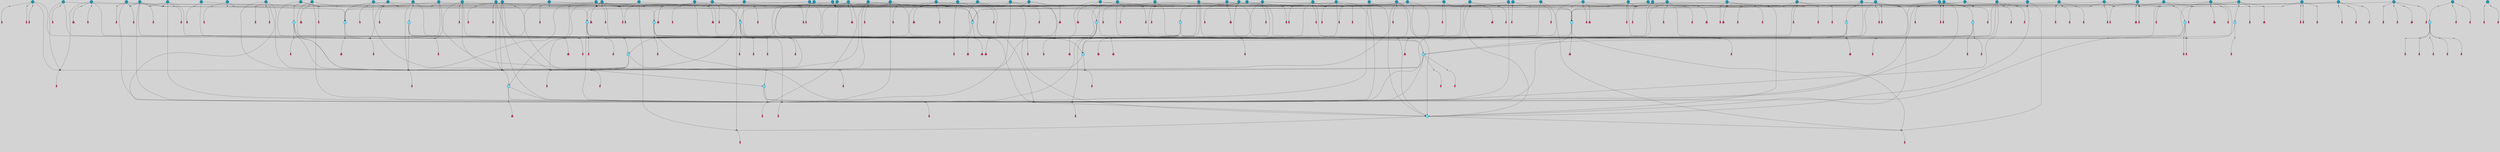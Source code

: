 // File exported with GEGELATI v1.3.1
// On the 2024-04-08 17:47:37
// With the File::TPGGraphDotExporter
digraph{
	graph[pad = "0.212, 0.055" bgcolor = lightgray]
	node[shape=circle style = filled label = ""]
		T3 [fillcolor="#66ddff"]
		T4 [fillcolor="#66ddff"]
		T7 [fillcolor="#66ddff"]
		T9 [fillcolor="#66ddff"]
		T11 [fillcolor="#66ddff"]
		T24 [fillcolor="#66ddff"]
		T27 [fillcolor="#66ddff"]
		T54 [fillcolor="#66ddff"]
		T65 [fillcolor="#66ddff"]
		T82 [fillcolor="#1199bb"]
		T129 [fillcolor="#66ddff"]
		T130 [fillcolor="#66ddff"]
		T159 [fillcolor="#1199bb"]
		T164 [fillcolor="#66ddff"]
		T176 [fillcolor="#66ddff"]
		T184 [fillcolor="#1199bb"]
		T194 [fillcolor="#1199bb"]
		T195 [fillcolor="#1199bb"]
		T207 [fillcolor="#66ddff"]
		T210 [fillcolor="#1199bb"]
		T212 [fillcolor="#66ddff"]
		T213 [fillcolor="#1199bb"]
		T228 [fillcolor="#1199bb"]
		T235 [fillcolor="#1199bb"]
		T240 [fillcolor="#66ddff"]
		T242 [fillcolor="#1199bb"]
		T245 [fillcolor="#1199bb"]
		T250 [fillcolor="#1199bb"]
		T252 [fillcolor="#1199bb"]
		T253 [fillcolor="#1199bb"]
		T256 [fillcolor="#1199bb"]
		T257 [fillcolor="#1199bb"]
		T258 [fillcolor="#1199bb"]
		T260 [fillcolor="#1199bb"]
		T261 [fillcolor="#1199bb"]
		T263 [fillcolor="#1199bb"]
		T264 [fillcolor="#1199bb"]
		T266 [fillcolor="#1199bb"]
		T268 [fillcolor="#66ddff"]
		T271 [fillcolor="#1199bb"]
		T274 [fillcolor="#1199bb"]
		T275 [fillcolor="#1199bb"]
		T278 [fillcolor="#1199bb"]
		T280 [fillcolor="#1199bb"]
		T282 [fillcolor="#1199bb"]
		T283 [fillcolor="#1199bb"]
		T284 [fillcolor="#1199bb"]
		T287 [fillcolor="#1199bb"]
		T288 [fillcolor="#1199bb"]
		T293 [fillcolor="#1199bb"]
		T300 [fillcolor="#1199bb"]
		T307 [fillcolor="#1199bb"]
		T310 [fillcolor="#1199bb"]
		T311 [fillcolor="#1199bb"]
		T312 [fillcolor="#1199bb"]
		T316 [fillcolor="#1199bb"]
		T317 [fillcolor="#66ddff"]
		T318 [fillcolor="#1199bb"]
		T320 [fillcolor="#1199bb"]
		T323 [fillcolor="#1199bb"]
		T324 [fillcolor="#1199bb"]
		T325 [fillcolor="#1199bb"]
		T327 [fillcolor="#1199bb"]
		T330 [fillcolor="#1199bb"]
		T331 [fillcolor="#1199bb"]
		T332 [fillcolor="#1199bb"]
		T333 [fillcolor="#1199bb"]
		T335 [fillcolor="#1199bb"]
		T336 [fillcolor="#1199bb"]
		T338 [fillcolor="#1199bb"]
		T342 [fillcolor="#1199bb"]
		T343 [fillcolor="#1199bb"]
		T344 [fillcolor="#1199bb"]
		T345 [fillcolor="#66ddff"]
		T346 [fillcolor="#1199bb"]
		T347 [fillcolor="#1199bb"]
		T348 [fillcolor="#1199bb"]
		T350 [fillcolor="#1199bb"]
		T351 [fillcolor="#1199bb"]
		T353 [fillcolor="#1199bb"]
		T356 [fillcolor="#1199bb"]
		T357 [fillcolor="#1199bb"]
		T359 [fillcolor="#1199bb"]
		T363 [fillcolor="#1199bb"]
		T365 [fillcolor="#66ddff"]
		T366 [fillcolor="#1199bb"]
		T367 [fillcolor="#1199bb"]
		T374 [fillcolor="#1199bb"]
		T376 [fillcolor="#1199bb"]
		T378 [fillcolor="#1199bb"]
		T379 [fillcolor="#1199bb"]
		T380 [fillcolor="#1199bb"]
		T382 [fillcolor="#66ddff"]
		T383 [fillcolor="#1199bb"]
		T384 [fillcolor="#1199bb"]
		T385 [fillcolor="#1199bb"]
		T387 [fillcolor="#1199bb"]
		T389 [fillcolor="#1199bb"]
		T390 [fillcolor="#1199bb"]
		T391 [fillcolor="#1199bb"]
		T392 [fillcolor="#1199bb"]
		P2910 [fillcolor="#cccccc" shape=point] //6|
		I2910 [shape=box style=invis label="6|1&2|6#1|7&#92;n10|7&2|0#1|5&#92;n9|4&0|1#2|2&#92;n8|6&0|0#1|0&#92;n"]
		P2910 -> I2910[style=invis]
		A2369 [fillcolor="#ff3366" shape=box margin=0.03 width=0 height=0 label="3"]
		T3 -> P2910 -> A2369
		P2911 [fillcolor="#cccccc" shape=point] //3|
		I2911 [shape=box style=invis label="7|6&2|4#0|2&#92;n10|3&2|7#1|4&#92;n11|6&0|4#0|1&#92;n7|1&0|0#2|6&#92;n7|6&0|3#2|6&#92;n4|0&2|6#0|1&#92;n4|4&2|5#0|2&#92;n4|6&0|4#2|7&#92;n10|0&2|3#1|5&#92;n2|6&0|5#0|2&#92;n1|0&2|3#0|7&#92;n1|6&2|0#0|5&#92;n6|2&0|1#0|7&#92;n9|2&0|3#2|7&#92;n5|3&0|6#0|6&#92;n1|7&2|5#2|3&#92;n8|1&2|7#0|6&#92;n1|0&2|5#2|1&#92;n7|1&2|2#2|5&#92;n7|4&2|6#0|3&#92;n"]
		P2911 -> I2911[style=invis]
		A2370 [fillcolor="#ff3366" shape=box margin=0.03 width=0 height=0 label="4"]
		T3 -> P2911 -> A2370
		P2912 [fillcolor="#cccccc" shape=point] //7|
		I2912 [shape=box style=invis label="0|2&2|4#2|6&#92;n5|3&0|6#0|1&#92;n4|7&2|6#0|5&#92;n7|6&0|7#0|5&#92;n10|7&2|2#1|1&#92;n"]
		P2912 -> I2912[style=invis]
		A2371 [fillcolor="#ff3366" shape=box margin=0.03 width=0 height=0 label="4"]
		T4 -> P2912 -> A2371
		P2913 [fillcolor="#cccccc" shape=point] //0|
		I2913 [shape=box style=invis label="2|5&0|1#0|6&#92;n6|1&2|2#2|7&#92;n8|0&0|3#1|4&#92;n4|3&2|5#2|4&#92;n8|1&2|4#0|0&#92;n6|6&0|1#2|6&#92;n11|7&2|4#2|5&#92;n6|2&2|4#0|2&#92;n8|5&2|4#2|4&#92;n2|1&2|1#2|2&#92;n2|7&2|5#2|6&#92;n9|7&0|5#0|4&#92;n1|2&0|5#2|6&#92;n4|2&2|3#2|7&#92;n3|3&2|1#0|2&#92;n"]
		P2913 -> I2913[style=invis]
		A2372 [fillcolor="#ff3366" shape=box margin=0.03 width=0 height=0 label="5"]
		T4 -> P2913 -> A2372
		P2914 [fillcolor="#cccccc" shape=point] //-3|
		I2914 [shape=box style=invis label="1|6&2|7#0|7&#92;n10|2&0|7#1|3&#92;n9|6&2|7#2|2&#92;n5|3&0|7#0|7&#92;n1|6&2|3#0|0&#92;n2|3&2|3#2|2&#92;n5|1&2|6#0|6&#92;n"]
		P2914 -> I2914[style=invis]
		A2373 [fillcolor="#ff3366" shape=box margin=0.03 width=0 height=0 label="7"]
		T7 -> P2914 -> A2373
		P2915 [fillcolor="#cccccc" shape=point] //5|
		I2915 [shape=box style=invis label="0|5&2|3#0|1&#92;n0|6&2|1#2|4&#92;n6|2&2|6#0|7&#92;n7|4&0|3#0|1&#92;n5|4&0|7#1|6&#92;n9|1&0|5#2|2&#92;n6|3&2|3#1|7&#92;n11|7&2|4#1|6&#92;n2|5&0|1#0|0&#92;n4|7&0|0#0|2&#92;n6|2&0|6#0|0&#92;n2|1&2|6#2|4&#92;n10|0&2|0#1|0&#92;n6|6&2|4#0|6&#92;n"]
		P2915 -> I2915[style=invis]
		A2374 [fillcolor="#ff3366" shape=box margin=0.03 width=0 height=0 label="8"]
		T7 -> P2915 -> A2374
		P2916 [fillcolor="#cccccc" shape=point] //-6|
		I2916 [shape=box style=invis label="11|1&0|7#2|0&#92;n10|4&0|1#1|0&#92;n4|3&2|4#2|1&#92;n0|5&2|0#0|0&#92;n6|1&0|0#0|3&#92;n8|2&2|0#0|4&#92;n11|4&2|0#1|6&#92;n7|0&2|6#2|3&#92;n5|3&2|6#2|0&#92;n2|0&2|0#0|4&#92;n"]
		P2916 -> I2916[style=invis]
		A2375 [fillcolor="#ff3366" shape=box margin=0.03 width=0 height=0 label="9"]
		T9 -> P2916 -> A2375
		P2917 [fillcolor="#cccccc" shape=point] //2|
		I2917 [shape=box style=invis label="6|3&2|7#1|4&#92;n8|6&0|0#2|5&#92;n2|1&0|2#0|3&#92;n8|7&0|6#0|4&#92;n2|1&2|0#0|1&#92;n0|0&2|2#2|3&#92;n6|6&0|7#2|1&#92;n6|1&0|7#2|6&#92;n5|4&2|7#0|4&#92;n0|3&0|4#2|0&#92;n11|0&2|0#2|5&#92;n4|5&2|5#2|4&#92;n5|7&0|6#0|4&#92;n9|7&2|5#0|3&#92;n5|4&2|1#0|3&#92;n5|3&0|1#1|7&#92;n0|4&0|3#2|5&#92;n"]
		P2917 -> I2917[style=invis]
		A2376 [fillcolor="#ff3366" shape=box margin=0.03 width=0 height=0 label="10"]
		T9 -> P2917 -> A2376
		P2918 [fillcolor="#cccccc" shape=point] //6|
		I2918 [shape=box style=invis label="3|0&2|7#2|2&#92;n3|2&0|4#2|5&#92;n5|1&0|2#1|0&#92;n8|7&0|1#2|0&#92;n8|5&0|3#0|6&#92;n0|2&0|2#2|3&#92;n1|5&2|5#0|5&#92;n5|6&0|6#0|7&#92;n6|7&0|0#2|6&#92;n1|2&2|3#0|0&#92;n7|7&2|3#0|4&#92;n0|7&2|7#0|6&#92;n1|0&2|2#2|7&#92;n4|4&0|1#0|0&#92;n"]
		P2918 -> I2918[style=invis]
		A2377 [fillcolor="#ff3366" shape=box margin=0.03 width=0 height=0 label="11"]
		T11 -> P2918 -> A2377
		P2919 [fillcolor="#cccccc" shape=point] //-4|
		I2919 [shape=box style=invis label="4|1&0|4#2|6&#92;n1|2&2|2#2|0&#92;n1|2&2|0#0|6&#92;n8|4&2|3#2|5&#92;n5|5&2|1#1|0&#92;n"]
		P2919 -> I2919[style=invis]
		A2378 [fillcolor="#ff3366" shape=box margin=0.03 width=0 height=0 label="12"]
		T11 -> P2919 -> A2378
		P2920 [fillcolor="#cccccc" shape=point] //-3|
		I2920 [shape=box style=invis label="8|1&2|3#0|5&#92;n0|6&0|5#0|5&#92;n3|7&2|1#0|6&#92;n3|5&0|1#0|0&#92;n9|5&2|0#0|4&#92;n3|5&0|2#0|3&#92;n10|6&2|4#1|0&#92;n9|4&2|7#2|6&#92;n1|7&2|5#2|2&#92;n"]
		P2920 -> I2920[style=invis]
		A2379 [fillcolor="#ff3366" shape=box margin=0.03 width=0 height=0 label="5"]
		T4 -> P2920 -> A2379
		P2921 [fillcolor="#cccccc" shape=point] //1|
		I2921 [shape=box style=invis label="5|1&0|6#2|7&#92;n2|4&0|4#2|2&#92;n0|6&0|5#0|4&#92;n10|6&2|5#1|6&#92;n9|3&0|1#1|7&#92;n10|3&2|2#1|0&#92;n5|0&0|0#2|1&#92;n11|3&2|3#1|5&#92;n10|3&0|1#1|0&#92;n2|4&0|1#0|1&#92;n0|2&0|3#2|4&#92;n9|2&2|1#2|5&#92;n11|7&2|6#2|6&#92;n"]
		P2921 -> I2921[style=invis]
		T24 -> P2921 -> T7
		P2922 [fillcolor="#cccccc" shape=point] //5|
		I2922 [shape=box style=invis label="3|0&2|0#0|1&#92;n3|0&0|7#0|1&#92;n5|3&0|2#2|6&#92;n4|4&2|4#2|6&#92;n11|2&0|7#1|6&#92;n2|7&2|2#2|5&#92;n9|3&2|6#2|7&#92;n7|7&0|0#0|4&#92;n6|1&2|4#2|3&#92;n5|4&2|0#1|6&#92;n1|3&0|7#0|4&#92;n"]
		P2922 -> I2922[style=invis]
		A2380 [fillcolor="#ff3366" shape=box margin=0.03 width=0 height=0 label="7"]
		T24 -> P2922 -> A2380
		P2923 [fillcolor="#cccccc" shape=point] //-2|
		I2923 [shape=box style=invis label="4|1&0|4#0|3&#92;n4|2&0|5#2|0&#92;n5|5&2|6#0|5&#92;n1|4&0|1#0|2&#92;n6|3&2|7#1|5&#92;n0|4&2|0#0|3&#92;n8|5&2|5#1|2&#92;n10|7&2|7#1|1&#92;n3|4&0|0#2|1&#92;n3|6&2|5#2|5&#92;n8|3&0|1#0|7&#92;n10|0&2|7#1|3&#92;n4|1&2|4#0|1&#92;n9|3&2|0#0|4&#92;n3|6&2|0#0|4&#92;n1|2&0|6#2|1&#92;n4|0&2|1#2|2&#92;n"]
		P2923 -> I2923[style=invis]
		A2381 [fillcolor="#ff3366" shape=box margin=0.03 width=0 height=0 label="14"]
		T24 -> P2923 -> A2381
		P2924 [fillcolor="#cccccc" shape=point] //2|
		I2924 [shape=box style=invis label="9|1&2|3#0|1&#92;n5|2&2|0#2|4&#92;n3|6&2|5#2|7&#92;n7|0&2|5#0|4&#92;n1|2&0|3#0|5&#92;n7|3&2|7#0|0&#92;n"]
		P2924 -> I2924[style=invis]
		A2382 [fillcolor="#ff3366" shape=box margin=0.03 width=0 height=0 label="2"]
		T27 -> P2924 -> A2382
		P2925 [fillcolor="#cccccc" shape=point] //-6|
		I2925 [shape=box style=invis label="7|5&0|4#0|4&#92;n11|0&2|5#2|1&#92;n"]
		P2925 -> I2925[style=invis]
		A2383 [fillcolor="#ff3366" shape=box margin=0.03 width=0 height=0 label="3"]
		T27 -> P2925 -> A2383
		T27 -> P2911
		T27 -> P2913
		P2926 [fillcolor="#cccccc" shape=point] //0|
		I2926 [shape=box style=invis label="4|0&0|3#2|7&#92;n10|2&0|3#1|7&#92;n3|5&0|2#0|3&#92;n4|5&0|0#2|1&#92;n10|7&2|0#1|2&#92;n5|3&2|3#1|6&#92;n9|5&2|0#0|4&#92;n5|4&2|7#0|2&#92;n10|3&2|7#1|4&#92;n7|2&0|1#2|6&#92;n8|6&0|5#0|5&#92;n8|7&2|3#0|5&#92;n2|6&2|4#0|0&#92;n"]
		P2926 -> I2926[style=invis]
		A2384 [fillcolor="#ff3366" shape=box margin=0.03 width=0 height=0 label="5"]
		T27 -> P2926 -> A2384
		P2927 [fillcolor="#cccccc" shape=point] //8|
		I2927 [shape=box style=invis label="9|0&0|1#2|0&#92;n10|1&2|5#1|4&#92;n8|2&2|6#0|4&#92;n2|4&2|5#2|3&#92;n4|2&2|2#0|2&#92;n7|5&0|2#0|0&#92;n8|2&2|1#1|3&#92;n8|7&0|7#2|1&#92;n1|1&0|0#0|7&#92;n5|6&2|5#1|0&#92;n6|6&2|5#0|0&#92;n11|4&0|3#2|6&#92;n4|2&2|4#0|7&#92;n5|6&0|1#2|0&#92;n11|3&0|2#0|7&#92;n"]
		P2927 -> I2927[style=invis]
		A2385 [fillcolor="#ff3366" shape=box margin=0.03 width=0 height=0 label="6"]
		T54 -> P2927 -> A2385
		T54 -> P2922
		P2928 [fillcolor="#cccccc" shape=point] //-10|
		I2928 [shape=box style=invis label="3|6&0|0#0|4&#92;n4|1&2|4#0|1&#92;n5|1&0|1#0|4&#92;n5|5&2|6#0|5&#92;n6|5&0|6#0|3&#92;n11|1&2|0#0|1&#92;n0|7&2|0#0|3&#92;n1|2&0|6#0|1&#92;n8|0&0|4#2|0&#92;n0|4&0|7#2|7&#92;n7|0&2|7#1|3&#92;n3|1&0|5#2|5&#92;n5|1&0|4#0|3&#92;n2|2&0|2#0|0&#92;n8|3&0|1#0|7&#92;n3|0&0|3#0|5&#92;n7|2&0|5#2|0&#92;n6|3&2|7#1|5&#92;n4|7&2|7#2|1&#92;n"]
		P2928 -> I2928[style=invis]
		A2386 [fillcolor="#ff3366" shape=box margin=0.03 width=0 height=0 label="14"]
		T54 -> P2928 -> A2386
		T54 -> P2915
		T65 -> P2912
		T65 -> P2913
		P2929 [fillcolor="#cccccc" shape=point] //7|
		I2929 [shape=box style=invis label="4|0&2|1#2|2&#92;n4|2&0|5#2|0&#92;n5|5&2|6#0|5&#92;n1|4&0|1#0|2&#92;n6|3&2|7#1|5&#92;n0|4&2|0#0|3&#92;n8|5&2|5#1|4&#92;n1|2&0|6#2|1&#92;n3|4&0|0#2|1&#92;n3|6&2|5#2|5&#92;n8|3&0|1#0|7&#92;n10|0&2|2#1|3&#92;n4|1&2|4#0|1&#92;n10|7&2|7#1|1&#92;n4|1&0|4#0|3&#92;n"]
		P2929 -> I2929[style=invis]
		A2387 [fillcolor="#ff3366" shape=box margin=0.03 width=0 height=0 label="14"]
		T65 -> P2929 -> A2387
		P2930 [fillcolor="#cccccc" shape=point] //6|
		I2930 [shape=box style=invis label="7|0&2|5#1|2&#92;n10|6&2|1#1|3&#92;n7|5&0|2#0|7&#92;n10|7&0|1#1|5&#92;n4|6&2|5#0|5&#92;n4|4&0|7#2|7&#92;n"]
		P2930 -> I2930[style=invis]
		A2388 [fillcolor="#ff3366" shape=box margin=0.03 width=0 height=0 label="7"]
		T82 -> P2930 -> A2388
		P2931 [fillcolor="#cccccc" shape=point] //6|
		I2931 [shape=box style=invis label="0|5&2|3#0|1&#92;n0|6&2|1#2|4&#92;n9|1&0|5#2|2&#92;n7|4&0|3#0|1&#92;n5|4&0|7#1|6&#92;n2|5&0|1#0|0&#92;n6|3&2|3#1|7&#92;n11|7&2|4#1|6&#92;n6|2&2|6#0|1&#92;n4|7&0|0#0|2&#92;n6|2&0|6#0|0&#92;n9|1&2|6#2|4&#92;n10|0&2|0#1|0&#92;n6|6&2|4#0|6&#92;n"]
		P2931 -> I2931[style=invis]
		A2389 [fillcolor="#ff3366" shape=box margin=0.03 width=0 height=0 label="8"]
		T82 -> P2931 -> A2389
		T82 -> P2916
		T129 -> P2927
		T129 -> P2922
		P2932 [fillcolor="#cccccc" shape=point] //10|
		I2932 [shape=box style=invis label="4|5&2|7#2|1&#92;n1|7&2|3#0|6&#92;n3|5&2|2#0|3&#92;n10|3&0|7#1|4&#92;n7|1&0|4#2|6&#92;n10|2&0|3#1|7&#92;n9|5&2|0#0|4&#92;n4|0&0|3#2|7&#92;n11|4&2|6#1|2&#92;n5|4&2|7#0|2&#92;n2|6&2|4#0|0&#92;n6|5&0|7#2|1&#92;n5|3&2|3#1|6&#92;n10|7&2|0#1|2&#92;n"]
		P2932 -> I2932[style=invis]
		A2390 [fillcolor="#ff3366" shape=box margin=0.03 width=0 height=0 label="5"]
		T129 -> P2932 -> A2390
		P2933 [fillcolor="#cccccc" shape=point] //5|
		I2933 [shape=box style=invis label="9|4&2|3#1|3&#92;n0|4&2|4#0|5&#92;n6|1&2|6#2|5&#92;n4|0&0|5#2|0&#92;n"]
		P2933 -> I2933[style=invis]
		A2391 [fillcolor="#ff3366" shape=box margin=0.03 width=0 height=0 label="7"]
		T129 -> P2933 -> A2391
		P2934 [fillcolor="#cccccc" shape=point] //6|
		I2934 [shape=box style=invis label="9|4&2|7#0|6&#92;n8|4&0|1#1|0&#92;n1|3&0|0#2|1&#92;n2|4&0|6#2|2&#92;n5|1&2|5#0|7&#92;n3|0&0|3#2|6&#92;n2|2&2|6#0|2&#92;n8|4&0|4#2|2&#92;n5|1&2|4#0|3&#92;n9|4&0|6#0|6&#92;n5|0&2|2#1|5&#92;n11|7&0|0#1|1&#92;n0|4&0|3#0|3&#92;n7|7&2|4#2|5&#92;n1|5&0|1#2|1&#92;n"]
		P2934 -> I2934[style=invis]
		A2392 [fillcolor="#ff3366" shape=box margin=0.03 width=0 height=0 label="1"]
		T129 -> P2934 -> A2392
		P2935 [fillcolor="#cccccc" shape=point] //-5|
		I2935 [shape=box style=invis label="10|6&2|5#1|6&#92;n9|3&0|1#1|7&#92;n2|4&0|1#0|1&#92;n11|3&0|7#1|6&#92;n5|1&0|6#2|7&#92;n8|0&0|0#0|1&#92;n0|6&0|7#0|4&#92;n6|7&2|6#2|6&#92;n11|0&2|3#0|5&#92;n"]
		P2935 -> I2935[style=invis]
		T130 -> P2935 -> T7
		P2936 [fillcolor="#cccccc" shape=point] //9|
		I2936 [shape=box style=invis label="9|0&2|4#1|2&#92;n10|3&0|5#1|7&#92;n"]
		P2936 -> I2936[style=invis]
		A2393 [fillcolor="#ff3366" shape=box margin=0.03 width=0 height=0 label="3"]
		T130 -> P2936 -> A2393
		P2937 [fillcolor="#cccccc" shape=point] //4|
		I2937 [shape=box style=invis label="7|1&2|6#1|3&#92;n10|1&0|3#1|6&#92;n8|5&2|3#2|1&#92;n11|5&0|0#2|6&#92;n4|1&0|6#0|0&#92;n11|1&0|2#0|3&#92;n2|0&2|1#0|7&#92;n"]
		P2937 -> I2937[style=invis]
		A2394 [fillcolor="#ff3366" shape=box margin=0.03 width=0 height=0 label="2"]
		T130 -> P2937 -> A2394
		P2938 [fillcolor="#cccccc" shape=point] //-10|
		I2938 [shape=box style=invis label="8|4&0|2#0|1&#92;n5|3&2|6#2|7&#92;n3|1&2|7#0|6&#92;n4|7&0|4#0|2&#92;n1|7&2|6#0|4&#92;n10|5&2|1#1|5&#92;n4|0&0|7#0|7&#92;n6|6&0|0#0|1&#92;n10|4&2|1#1|0&#92;n"]
		P2938 -> I2938[style=invis]
		A2395 [fillcolor="#ff3366" shape=box margin=0.03 width=0 height=0 label="5"]
		T130 -> P2938 -> A2395
		P2939 [fillcolor="#cccccc" shape=point] //7|
		I2939 [shape=box style=invis label="7|0&2|1#2|0&#92;n9|7&2|1#1|7&#92;n8|2&0|1#1|0&#92;n6|6&0|2#1|1&#92;n2|2&0|5#0|0&#92;n5|7&0|0#2|1&#92;n5|1&2|5#1|5&#92;n4|7&2|4#2|3&#92;n10|5&2|2#1|5&#92;n1|3&2|2#2|0&#92;n10|2&2|6#1|5&#92;n"]
		P2939 -> I2939[style=invis]
		A2396 [fillcolor="#ff3366" shape=box margin=0.03 width=0 height=0 label="1"]
		T159 -> P2939 -> A2396
		P2940 [fillcolor="#cccccc" shape=point] //7|
		I2940 [shape=box style=invis label="7|4&2|7#0|4&#92;n4|6&0|1#2|5&#92;n2|1&2|3#0|0&#92;n4|3&2|0#0|1&#92;n0|0&2|7#2|7&#92;n7|7&0|5#2|3&#92;n5|0&2|1#2|2&#92;n10|0&0|4#1|2&#92;n4|4&0|7#0|0&#92;n6|7&0|2#0|1&#92;n1|4&2|5#0|4&#92;n"]
		P2940 -> I2940[style=invis]
		A2397 [fillcolor="#ff3366" shape=box margin=0.03 width=0 height=0 label="0"]
		T159 -> P2940 -> A2397
		P2941 [fillcolor="#cccccc" shape=point] //5|
		I2941 [shape=box style=invis label="0|5&2|3#0|1&#92;n0|6&2|1#2|4&#92;n6|2&2|6#0|7&#92;n9|0&2|7#1|1&#92;n7|4&0|3#0|1&#92;n11|7&2|4#1|6&#92;n9|1&0|5#2|2&#92;n5|4&0|7#1|6&#92;n2|5&0|1#0|0&#92;n4|7&0|0#0|2&#92;n6|2&0|6#0|0&#92;n2|1&2|6#2|4&#92;n10|0&0|0#1|0&#92;n6|6&2|4#0|6&#92;n"]
		P2941 -> I2941[style=invis]
		T159 -> P2941 -> T129
		T164 -> P2913
		P2942 [fillcolor="#cccccc" shape=point] //-1|
		I2942 [shape=box style=invis label="6|4&0|4#2|4&#92;n4|5&2|5#2|4&#92;n9|7&2|5#0|3&#92;n3|7&2|6#0|6&#92;n8|7&0|6#0|4&#92;n2|1&2|0#0|1&#92;n8|6&0|0#2|5&#92;n2|1&0|2#0|3&#92;n6|1&0|7#2|6&#92;n6|3&0|1#1|6&#92;n5|4&2|7#0|4&#92;n0|7&0|4#2|0&#92;n11|0&2|0#2|5&#92;n3|7&2|0#2|7&#92;n8|3&2|7#1|4&#92;n5|7&0|6#0|4&#92;n0|0&2|3#2|3&#92;n5|4&2|1#0|3&#92;n0|4&0|3#2|5&#92;n"]
		P2942 -> I2942[style=invis]
		A2398 [fillcolor="#ff3366" shape=box margin=0.03 width=0 height=0 label="10"]
		T164 -> P2942 -> A2398
		P2943 [fillcolor="#cccccc" shape=point] //-7|
		I2943 [shape=box style=invis label="6|1&0|2#0|3&#92;n1|2&0|1#2|0&#92;n10|3&2|2#1|1&#92;n0|1&0|2#0|7&#92;n4|6&2|7#2|4&#92;n6|0&2|7#0|6&#92;n"]
		P2943 -> I2943[style=invis]
		A2399 [fillcolor="#ff3366" shape=box margin=0.03 width=0 height=0 label="7"]
		T164 -> P2943 -> A2399
		P2944 [fillcolor="#cccccc" shape=point] //-6|
		I2944 [shape=box style=invis label="11|7&0|1#0|6&#92;n3|5&0|1#0|3&#92;n1|5&0|5#0|6&#92;n1|7&2|5#2|2&#92;n0|0&0|2#2|2&#92;n4|4&0|1#0|5&#92;n6|4&2|2#0|2&#92;n0|6&2|5#0|5&#92;n0|3&2|2#2|6&#92;n"]
		P2944 -> I2944[style=invis]
		A2400 [fillcolor="#ff3366" shape=box margin=0.03 width=0 height=0 label="5"]
		T164 -> P2944 -> A2400
		P2945 [fillcolor="#cccccc" shape=point] //4|
		I2945 [shape=box style=invis label="4|3&0|6#0|3&#92;n5|7&2|3#2|2&#92;n5|6&0|7#1|2&#92;n1|4&2|6#0|3&#92;n8|4&2|1#2|5&#92;n9|5&2|4#1|4&#92;n2|4&0|5#0|7&#92;n10|0&0|6#1|3&#92;n3|0&0|6#0|2&#92;n2|7&2|7#2|6&#92;n5|2&0|5#1|5&#92;n10|4&2|5#1|7&#92;n4|0&0|4#2|4&#92;n11|1&0|4#2|6&#92;n10|6&2|0#1|4&#92;n9|7&0|3#1|4&#92;n4|5&2|7#0|6&#92;n11|5&2|6#2|3&#92;n0|3&0|5#0|1&#92;n"]
		P2945 -> I2945[style=invis]
		A2401 [fillcolor="#ff3366" shape=box margin=0.03 width=0 height=0 label="13"]
		T164 -> P2945 -> A2401
		P2946 [fillcolor="#cccccc" shape=point] //3|
		I2946 [shape=box style=invis label="4|7&0|7#2|7&#92;n11|5&2|6#0|2&#92;n5|5&2|6#2|0&#92;n3|2&0|6#0|3&#92;n10|2&2|5#1|5&#92;n9|4&2|3#1|5&#92;n2|5&2|7#2|4&#92;n11|3&2|5#1|0&#92;n7|0&0|7#2|1&#92;n1|2&0|5#0|1&#92;n"]
		P2946 -> I2946[style=invis]
		A2402 [fillcolor="#ff3366" shape=box margin=0.03 width=0 height=0 label="5"]
		T176 -> P2946 -> A2402
		P2947 [fillcolor="#cccccc" shape=point] //2|
		I2947 [shape=box style=invis label="7|1&0|6#0|1&#92;n5|2&2|5#1|6&#92;n10|1&2|1#1|1&#92;n4|7&0|4#2|2&#92;n11|7&0|4#2|7&#92;n5|0&0|5#1|7&#92;n8|2&0|5#2|4&#92;n10|0&2|6#1|6&#92;n5|1&0|1#2|3&#92;n1|6&2|0#0|1&#92;n9|6&2|2#1|4&#92;n3|4&2|3#0|0&#92;n10|1&0|1#1|0&#92;n2|2&0|1#2|1&#92;n3|1&2|7#0|3&#92;n"]
		P2947 -> I2947[style=invis]
		A2403 [fillcolor="#ff3366" shape=box margin=0.03 width=0 height=0 label="10"]
		T176 -> P2947 -> A2403
		P2948 [fillcolor="#cccccc" shape=point] //-1|
		I2948 [shape=box style=invis label="1|7&2|1#0|6&#92;n8|1&2|3#0|5&#92;n10|6&2|7#1|0&#92;n1|7&2|5#0|2&#92;n0|3&0|3#2|2&#92;n3|5&0|1#0|0&#92;n3|5&0|2#0|3&#92;n1|5&2|0#0|4&#92;n5|7&2|2#2|5&#92;n4|0&2|3#0|3&#92;n"]
		P2948 -> I2948[style=invis]
		T176 -> P2948 -> T3
		P2949 [fillcolor="#cccccc" shape=point] //-3|
		I2949 [shape=box style=invis label="6|3&2|4#1|4&#92;n5|3&0|1#1|7&#92;n2|1&0|2#2|3&#92;n8|7&0|6#0|4&#92;n2|1&2|0#0|1&#92;n0|0&2|2#2|3&#92;n6|1&0|7#2|6&#92;n5|7&0|2#0|4&#92;n0|3&0|4#2|0&#92;n11|0&2|0#2|5&#92;n6|0&2|0#1|4&#92;n8|6&0|2#2|5&#92;n5|4&2|1#0|3&#92;n9|7&2|5#0|3&#92;n5|4&2|7#0|4&#92;n"]
		P2949 -> I2949[style=invis]
		A2404 [fillcolor="#ff3366" shape=box margin=0.03 width=0 height=0 label="10"]
		T176 -> P2949 -> A2404
		P2950 [fillcolor="#cccccc" shape=point] //4|
		I2950 [shape=box style=invis label="7|1&0|6#0|1&#92;n5|2&2|5#1|6&#92;n10|1&2|1#1|1&#92;n9|6&2|2#1|4&#92;n4|7&0|4#2|2&#92;n9|6&0|4#1|1&#92;n10|0&2|6#1|6&#92;n5|1&0|1#2|3&#92;n1|6&2|0#0|1&#92;n8|2&0|5#2|4&#92;n3|4&2|3#0|0&#92;n10|1&0|5#1|0&#92;n2|2&0|1#2|1&#92;n3|1&2|7#0|3&#92;n"]
		P2950 -> I2950[style=invis]
		A2405 [fillcolor="#ff3366" shape=box margin=0.03 width=0 height=0 label="10"]
		T176 -> P2950 -> A2405
		T184 -> P2935
		P2951 [fillcolor="#cccccc" shape=point] //-9|
		I2951 [shape=box style=invis label="10|3&0|5#1|7&#92;n9|0&2|4#1|3&#92;n"]
		P2951 -> I2951[style=invis]
		A2406 [fillcolor="#ff3366" shape=box margin=0.03 width=0 height=0 label="3"]
		T184 -> P2951 -> A2406
		P2952 [fillcolor="#cccccc" shape=point] //-6|
		I2952 [shape=box style=invis label="3|5&0|0#0|2&#92;n6|6&2|1#2|6&#92;n4|6&0|1#2|5&#92;n7|1&0|6#1|3&#92;n11|1&2|4#0|5&#92;n1|2&0|1#2|3&#92;n4|3&0|5#2|4&#92;n4|0&0|5#2|0&#92;n8|5&2|4#2|4&#92;n2|4&0|1#0|6&#92;n5|1&2|4#0|0&#92;n3|3&2|1#0|2&#92;n9|7&0|5#0|4&#92;n2|2&0|6#2|0&#92;n7|1&2|2#2|2&#92;n"]
		P2952 -> I2952[style=invis]
		A2407 [fillcolor="#ff3366" shape=box margin=0.03 width=0 height=0 label="5"]
		T184 -> P2952 -> A2407
		P2953 [fillcolor="#cccccc" shape=point] //3|
		I2953 [shape=box style=invis label="7|2&0|2#2|4&#92;n0|4&0|6#2|7&#92;n9|0&0|1#2|2&#92;n8|6&0|0#1|0&#92;n"]
		P2953 -> I2953[style=invis]
		A2408 [fillcolor="#ff3366" shape=box margin=0.03 width=0 height=0 label="3"]
		T184 -> P2953 -> A2408
		T184 -> P2946
		P2954 [fillcolor="#cccccc" shape=point] //-2|
		I2954 [shape=box style=invis label="1|0&0|3#0|3&#92;n2|7&0|4#0|4&#92;n11|6&2|1#1|4&#92;n6|1&2|5#0|0&#92;n2|0&2|0#0|6&#92;n1|3&2|1#0|4&#92;n"]
		P2954 -> I2954[style=invis]
		A2409 [fillcolor="#ff3366" shape=box margin=0.03 width=0 height=0 label="2"]
		T194 -> P2954 -> A2409
		P2955 [fillcolor="#cccccc" shape=point] //3|
		I2955 [shape=box style=invis label="5|4&2|7#0|4&#92;n0|4&0|3#2|5&#92;n8|6&0|0#2|5&#92;n2|1&0|2#0|3&#92;n9|7&0|6#0|4&#92;n0|0&2|2#2|3&#92;n6|6&0|7#2|1&#92;n6|1&0|7#2|6&#92;n0|3&0|4#2|0&#92;n11|0&2|0#2|5&#92;n4|5&2|5#2|4&#92;n5|3&0|1#1|7&#92;n9|7&2|2#0|3&#92;n5|4&2|1#0|3&#92;n5|0&0|6#0|4&#92;n0|0&0|1#2|0&#92;n"]
		P2955 -> I2955[style=invis]
		A2410 [fillcolor="#ff3366" shape=box margin=0.03 width=0 height=0 label="10"]
		T194 -> P2955 -> A2410
		T194 -> P2948
		P2956 [fillcolor="#cccccc" shape=point] //10|
		I2956 [shape=box style=invis label="6|1&2|4#2|3&#92;n3|0&0|7#0|1&#92;n5|3&0|2#2|6&#92;n4|4&0|4#2|6&#92;n5|4&2|0#1|6&#92;n10|5&0|6#1|5&#92;n2|5&2|1#2|2&#92;n1|3&0|7#0|4&#92;n3|0&2|0#0|1&#92;n11|2&0|5#1|6&#92;n9|3&2|6#2|7&#92;n7|7&0|0#0|4&#92;n"]
		P2956 -> I2956[style=invis]
		A2411 [fillcolor="#ff3366" shape=box margin=0.03 width=0 height=0 label="7"]
		T194 -> P2956 -> A2411
		P2957 [fillcolor="#cccccc" shape=point] //5|
		I2957 [shape=box style=invis label="3|0&2|0#2|1&#92;n3|0&0|7#0|1&#92;n5|3&0|2#2|6&#92;n4|4&2|4#2|6&#92;n5|4&2|0#1|6&#92;n2|7&2|2#2|5&#92;n1|3&0|7#0|4&#92;n11|6&2|2#0|7&#92;n7|7&0|0#0|4&#92;n6|1&2|4#2|3&#92;n11|0&0|7#1|6&#92;n9|3&2|6#2|7&#92;n"]
		P2957 -> I2957[style=invis]
		A2412 [fillcolor="#ff3366" shape=box margin=0.03 width=0 height=0 label="7"]
		T195 -> P2957 -> A2412
		P2958 [fillcolor="#cccccc" shape=point] //4|
		I2958 [shape=box style=invis label="7|1&0|6#0|1&#92;n6|7&2|7#1|7&#92;n10|1&2|1#1|1&#92;n9|6&2|2#1|4&#92;n4|7&0|4#2|2&#92;n9|6&0|5#1|1&#92;n10|0&2|6#1|6&#92;n5|1&0|1#2|3&#92;n10|1&0|5#1|0&#92;n3|4&2|3#0|0&#92;n8|2&0|5#2|4&#92;n1|6&2|0#0|0&#92;n2|3&0|1#2|6&#92;n5|2&2|2#1|6&#92;n2|2&0|1#2|1&#92;n3|1&2|7#0|3&#92;n6|7&2|3#0|4&#92;n"]
		P2958 -> I2958[style=invis]
		A2413 [fillcolor="#ff3366" shape=box margin=0.03 width=0 height=0 label="10"]
		T195 -> P2958 -> A2413
		P2959 [fillcolor="#cccccc" shape=point] //-4|
		I2959 [shape=box style=invis label="0|4&0|0#2|7&#92;n8|5&2|4#2|4&#92;n4|3&2|5#2|4&#92;n11|7&2|2#2|5&#92;n6|5&2|2#2|7&#92;n3|2&0|7#0|7&#92;n3|3&2|1#0|3&#92;n2|6&0|3#2|5&#92;n0|1&2|6#2|2&#92;n8|2&0|0#1|6&#92;n0|7&0|5#0|4&#92;n9|5&0|3#2|7&#92;n2|7&2|5#2|6&#92;n9|0&2|0#0|1&#92;n1|2&2|4#0|2&#92;n"]
		P2959 -> I2959[style=invis]
		T195 -> P2959 -> T27
		T195 -> P2940
		T207 -> P2939
		P2960 [fillcolor="#cccccc" shape=point] //-3|
		I2960 [shape=box style=invis label="3|7&0|0#0|2&#92;n11|5&0|1#1|1&#92;n4|1&0|6#2|6&#92;n4|0&0|1#0|5&#92;n"]
		P2960 -> I2960[style=invis]
		T207 -> P2960 -> T24
		P2961 [fillcolor="#cccccc" shape=point] //5|
		I2961 [shape=box style=invis label="8|1&2|6#0|6&#92;n3|0&0|7#0|1&#92;n11|3&0|2#2|6&#92;n4|4&2|4#2|6&#92;n11|2&0|7#1|6&#92;n2|7&2|2#2|5&#92;n7|7&0|0#0|4&#92;n6|1&2|4#2|3&#92;n5|4&2|0#1|6&#92;n3|0&2|0#0|1&#92;n1|3&0|7#0|4&#92;n"]
		P2961 -> I2961[style=invis]
		A2414 [fillcolor="#ff3366" shape=box margin=0.03 width=0 height=0 label="7"]
		T207 -> P2961 -> A2414
		P2962 [fillcolor="#cccccc" shape=point] //5|
		I2962 [shape=box style=invis label="10|4&2|6#1|2&#92;n8|4&0|1#1|0&#92;n0|4&2|6#0|0&#92;n8|4&2|5#2|1&#92;n7|5&2|5#1|0&#92;n3|6&0|6#2|2&#92;n1|7&0|7#0|5&#92;n2|0&0|7#2|4&#92;n9|4&2|6#2|7&#92;n2|6&2|2#0|0&#92;n11|7&2|7#0|7&#92;n5|5&0|0#0|1&#92;n10|1&0|0#1|0&#92;n7|3&0|1#2|5&#92;n9|2&2|7#1|5&#92;n9|0&2|5#1|2&#92;n1|6&2|4#2|2&#92;n3|3&2|2#0|7&#92;n1|6&2|0#0|0&#92;n6|4&2|6#1|0&#92;n"]
		P2962 -> I2962[style=invis]
		A2415 [fillcolor="#ff3366" shape=box margin=0.03 width=0 height=0 label="1"]
		T207 -> P2962 -> A2415
		P2963 [fillcolor="#cccccc" shape=point] //7|
		I2963 [shape=box style=invis label="6|1&2|6#2|7&#92;n7|0&2|4#2|3&#92;n3|3&0|7#0|6&#92;n5|4&0|2#2|4&#92;n8|5&2|6#2|7&#92;n0|0&2|3#0|3&#92;n5|4&2|4#2|6&#92;n"]
		P2963 -> I2963[style=invis]
		T207 -> P2963 -> T4
		T210 -> P2940
		T210 -> P2922
		P2964 [fillcolor="#cccccc" shape=point] //6|
		I2964 [shape=box style=invis label="10|4&2|6#1|2&#92;n8|4&0|1#1|0&#92;n0|4&2|6#0|0&#92;n8|4&2|5#2|1&#92;n7|5&2|5#1|0&#92;n3|6&0|6#2|2&#92;n1|7&0|7#0|5&#92;n2|0&0|7#2|4&#92;n2|6&2|2#0|0&#92;n0|7&2|7#0|7&#92;n11|6&0|4#2|2&#92;n5|5&0|0#0|1&#92;n10|1&0|0#1|0&#92;n7|3&0|1#2|5&#92;n9|2&2|7#1|5&#92;n9|4&2|6#2|7&#92;n1|6&2|4#2|2&#92;n3|3&2|2#0|7&#92;n1|6&2|0#0|0&#92;n6|4&2|6#1|0&#92;n"]
		P2964 -> I2964[style=invis]
		A2416 [fillcolor="#ff3366" shape=box margin=0.03 width=0 height=0 label="1"]
		T210 -> P2964 -> A2416
		P2965 [fillcolor="#cccccc" shape=point] //2|
		I2965 [shape=box style=invis label="4|5&2|7#2|1&#92;n1|7&2|3#0|6&#92;n3|5&2|2#0|3&#92;n10|3&2|7#1|4&#92;n7|1&0|4#2|6&#92;n4|0&0|3#2|7&#92;n9|5&2|0#0|4&#92;n10|2&0|3#1|7&#92;n11|4&2|6#1|2&#92;n10|3&2|1#1|6&#92;n5|4&2|7#0|2&#92;n2|6&2|4#0|0&#92;n6|5&0|7#2|1&#92;n5|3&2|3#1|6&#92;n10|7&2|0#1|2&#92;n"]
		P2965 -> I2965[style=invis]
		A2417 [fillcolor="#ff3366" shape=box margin=0.03 width=0 height=0 label="5"]
		T210 -> P2965 -> A2417
		P2966 [fillcolor="#cccccc" shape=point] //9|
		I2966 [shape=box style=invis label="11|0&2|0#1|1&#92;n3|6&0|6#0|0&#92;n1|4&0|0#2|4&#92;n7|5&2|2#1|3&#92;n11|7&2|6#1|7&#92;n5|2&0|6#1|5&#92;n9|5&0|6#0|3&#92;n2|2&2|7#0|5&#92;n9|3&2|2#2|0&#92;n11|0&2|7#0|1&#92;n1|1&2|0#0|1&#92;n6|6&0|6#1|2&#92;n9|7&0|1#0|3&#92;n2|0&2|4#2|5&#92;n2|4&2|2#0|0&#92;n6|1&2|1#1|7&#92;n10|7&2|5#1|6&#92;n11|5&2|7#2|4&#92;n"]
		P2966 -> I2966[style=invis]
		A2418 [fillcolor="#ff3366" shape=box margin=0.03 width=0 height=0 label="1"]
		T210 -> P2966 -> A2418
		P2967 [fillcolor="#cccccc" shape=point] //5|
		I2967 [shape=box style=invis label="9|4&2|3#1|3&#92;n0|4&2|4#0|5&#92;n6|1&2|6#2|5&#92;n4|0&0|5#2|0&#92;n"]
		P2967 -> I2967[style=invis]
		A2419 [fillcolor="#ff3366" shape=box margin=0.03 width=0 height=0 label="7"]
		T212 -> P2967 -> A2419
		P2968 [fillcolor="#cccccc" shape=point] //10|
		I2968 [shape=box style=invis label="4|5&2|7#2|1&#92;n1|7&2|3#0|6&#92;n3|5&2|2#0|3&#92;n10|3&0|7#1|4&#92;n7|1&0|4#2|6&#92;n10|2&0|3#1|7&#92;n9|5&2|0#0|4&#92;n4|0&0|3#2|7&#92;n11|4&2|6#1|2&#92;n5|4&2|7#0|2&#92;n2|6&2|4#0|0&#92;n6|5&0|7#2|1&#92;n5|3&2|3#1|6&#92;n10|7&2|0#1|2&#92;n"]
		P2968 -> I2968[style=invis]
		A2420 [fillcolor="#ff3366" shape=box margin=0.03 width=0 height=0 label="5"]
		T212 -> P2968 -> A2420
		P2969 [fillcolor="#cccccc" shape=point] //6|
		I2969 [shape=box style=invis label="9|4&2|7#0|6&#92;n8|4&0|1#1|0&#92;n1|3&0|0#2|1&#92;n2|4&0|6#2|2&#92;n5|1&2|5#0|7&#92;n3|0&0|3#2|6&#92;n2|2&2|6#0|2&#92;n8|4&0|4#2|2&#92;n5|1&2|4#0|3&#92;n9|4&0|6#0|6&#92;n5|0&2|2#1|5&#92;n11|7&0|0#1|1&#92;n0|4&0|3#0|3&#92;n7|7&2|4#2|5&#92;n1|5&0|1#2|1&#92;n"]
		P2969 -> I2969[style=invis]
		A2421 [fillcolor="#ff3366" shape=box margin=0.03 width=0 height=0 label="1"]
		T212 -> P2969 -> A2421
		P2970 [fillcolor="#cccccc" shape=point] //5|
		I2970 [shape=box style=invis label="3|0&2|0#0|1&#92;n3|0&0|7#0|1&#92;n5|3&0|2#2|6&#92;n4|4&2|4#2|6&#92;n11|2&0|7#1|6&#92;n2|7&2|2#2|5&#92;n9|3&2|6#2|7&#92;n7|7&0|0#0|4&#92;n6|1&2|4#2|3&#92;n5|4&2|0#1|6&#92;n1|3&0|7#0|4&#92;n"]
		P2970 -> I2970[style=invis]
		A2422 [fillcolor="#ff3366" shape=box margin=0.03 width=0 height=0 label="7"]
		T212 -> P2970 -> A2422
		P2971 [fillcolor="#cccccc" shape=point] //8|
		I2971 [shape=box style=invis label="9|0&0|1#2|0&#92;n10|1&2|5#1|4&#92;n8|2&2|6#0|4&#92;n2|4&2|5#2|3&#92;n4|2&2|2#0|2&#92;n7|5&0|2#0|0&#92;n8|2&2|1#1|3&#92;n8|7&0|7#2|1&#92;n1|1&0|0#0|7&#92;n5|6&2|5#1|0&#92;n6|6&2|5#0|0&#92;n11|4&0|3#2|6&#92;n4|2&2|4#0|7&#92;n5|6&0|1#2|0&#92;n11|3&0|2#0|7&#92;n"]
		P2971 -> I2971[style=invis]
		A2423 [fillcolor="#ff3366" shape=box margin=0.03 width=0 height=0 label="6"]
		T212 -> P2971 -> A2423
		P2972 [fillcolor="#cccccc" shape=point] //5|
		I2972 [shape=box style=invis label="0|5&2|3#0|1&#92;n0|6&2|1#2|4&#92;n6|2&2|6#0|7&#92;n9|0&2|7#1|1&#92;n7|4&0|3#0|1&#92;n11|7&2|4#1|6&#92;n9|1&0|5#2|2&#92;n5|4&0|7#1|6&#92;n2|5&0|1#0|0&#92;n4|7&0|0#0|2&#92;n6|2&0|6#0|0&#92;n2|1&2|6#2|4&#92;n10|0&0|0#1|0&#92;n6|6&2|4#0|6&#92;n"]
		P2972 -> I2972[style=invis]
		T213 -> P2972 -> T212
		P2973 [fillcolor="#cccccc" shape=point] //7|
		I2973 [shape=box style=invis label="7|4&2|7#0|4&#92;n4|6&0|1#2|5&#92;n2|1&2|3#0|0&#92;n4|3&2|0#0|1&#92;n0|0&2|7#2|7&#92;n7|7&0|5#2|3&#92;n5|0&2|1#2|2&#92;n10|0&0|4#1|2&#92;n4|4&0|7#0|0&#92;n6|7&0|2#0|1&#92;n1|4&2|5#0|4&#92;n"]
		P2973 -> I2973[style=invis]
		A2424 [fillcolor="#ff3366" shape=box margin=0.03 width=0 height=0 label="0"]
		T213 -> P2973 -> A2424
		P2974 [fillcolor="#cccccc" shape=point] //7|
		I2974 [shape=box style=invis label="7|0&2|1#2|0&#92;n9|7&2|1#1|7&#92;n8|2&0|1#1|0&#92;n6|6&0|2#1|1&#92;n2|2&0|5#0|0&#92;n5|7&0|0#2|1&#92;n5|1&2|5#1|5&#92;n4|7&2|4#2|3&#92;n10|5&2|2#1|5&#92;n1|3&2|2#2|0&#92;n10|2&2|6#1|5&#92;n"]
		P2974 -> I2974[style=invis]
		A2425 [fillcolor="#ff3366" shape=box margin=0.03 width=0 height=0 label="1"]
		T213 -> P2974 -> A2425
		P2975 [fillcolor="#cccccc" shape=point] //-8|
		I2975 [shape=box style=invis label="0|4&0|3#2|5&#92;n2|1&0|2#2|3&#92;n8|7&0|6#0|4&#92;n0|4&2|4#0|1&#92;n9|4&2|5#0|3&#92;n0|0&2|7#2|3&#92;n4|5&2|5#2|4&#92;n5|7&0|6#0|4&#92;n5|4&2|7#0|4&#92;n0|3&0|4#2|0&#92;n6|3&2|2#1|4&#92;n11|7&2|0#2|5&#92;n6|1&0|7#2|5&#92;n5|3&0|1#1|7&#92;n2|0&2|0#0|1&#92;n6|6&0|7#2|1&#92;n"]
		P2975 -> I2975[style=invis]
		A2426 [fillcolor="#ff3366" shape=box margin=0.03 width=0 height=0 label="10"]
		T228 -> P2975 -> A2426
		P2976 [fillcolor="#cccccc" shape=point] //5|
		I2976 [shape=box style=invis label="1|6&2|7#0|7&#92;n9|2&2|7#2|2&#92;n10|2&0|7#1|3&#92;n5|3&0|7#0|7&#92;n7|0&2|7#2|2&#92;n1|6&2|3#0|0&#92;n2|3&2|3#2|2&#92;n"]
		P2976 -> I2976[style=invis]
		A2427 [fillcolor="#ff3366" shape=box margin=0.03 width=0 height=0 label="7"]
		T228 -> P2976 -> A2427
		P2977 [fillcolor="#cccccc" shape=point] //10|
		I2977 [shape=box style=invis label="10|1&0|3#1|1&#92;n2|3&0|3#2|0&#92;n6|0&0|5#2|4&#92;n5|6&2|1#1|6&#92;n1|2&2|4#2|0&#92;n5|5&0|1#0|1&#92;n11|0&0|4#2|0&#92;n6|4&0|2#2|4&#92;n10|4&2|7#1|3&#92;n3|0&2|5#0|6&#92;n1|6&2|7#0|7&#92;n8|3&2|6#2|7&#92;n"]
		P2977 -> I2977[style=invis]
		T228 -> P2977 -> T9
		T228 -> P2914
		P2978 [fillcolor="#cccccc" shape=point] //1|
		I2978 [shape=box style=invis label="1|3&0|4#0|3&#92;n8|7&2|6#0|1&#92;n3|3&0|7#0|6&#92;n4|7&2|4#0|4&#92;n3|4&2|1#0|2&#92;n9|4&0|7#2|6&#92;n8|7&2|1#1|5&#92;n6|0&2|0#2|6&#92;n7|4&0|2#0|2&#92;n"]
		P2978 -> I2978[style=invis]
		A2428 [fillcolor="#ff3366" shape=box margin=0.03 width=0 height=0 label="5"]
		T228 -> P2978 -> A2428
		T235 -> P2935
		P2979 [fillcolor="#cccccc" shape=point] //-2|
		I2979 [shape=box style=invis label="3|0&2|0#0|1&#92;n5|3&2|6#2|7&#92;n9|1&0|3#2|5&#92;n5|3&0|2#2|6&#92;n4|4&2|4#2|6&#92;n11|2&0|7#1|6&#92;n2|7&2|2#2|5&#92;n3|0&0|7#0|1&#92;n6|1&2|4#2|3&#92;n5|4&2|0#1|6&#92;n1|3&0|7#0|4&#92;n"]
		P2979 -> I2979[style=invis]
		A2429 [fillcolor="#ff3366" shape=box margin=0.03 width=0 height=0 label="7"]
		T235 -> P2979 -> A2429
		P2980 [fillcolor="#cccccc" shape=point] //2|
		I2980 [shape=box style=invis label="9|1&2|3#0|1&#92;n3|6&2|5#2|7&#92;n1|2&0|3#0|5&#92;n7|0&2|5#1|4&#92;n7|3&2|7#0|0&#92;n7|6&2|5#0|7&#92;n"]
		P2980 -> I2980[style=invis]
		A2430 [fillcolor="#ff3366" shape=box margin=0.03 width=0 height=0 label="2"]
		T235 -> P2980 -> A2430
		P2981 [fillcolor="#cccccc" shape=point] //-2|
		I2981 [shape=box style=invis label="5|2&2|0#2|4&#92;n9|1&2|3#0|1&#92;n3|6&2|5#2|7&#92;n7|0&2|1#0|4&#92;n1|2&0|3#0|5&#92;n7|3&2|7#0|0&#92;n"]
		P2981 -> I2981[style=invis]
		A2431 [fillcolor="#ff3366" shape=box margin=0.03 width=0 height=0 label="2"]
		T235 -> P2981 -> A2431
		P2982 [fillcolor="#cccccc" shape=point] //-3|
		I2982 [shape=box style=invis label="6|3&2|4#1|4&#92;n5|3&0|0#1|7&#92;n2|1&0|2#2|3&#92;n8|7&0|6#0|4&#92;n2|1&2|0#0|1&#92;n6|0&2|0#1|4&#92;n6|1&0|7#2|6&#92;n0|3&0|4#2|0&#92;n11|0&2|0#2|5&#92;n0|0&2|2#2|3&#92;n8|6&0|2#2|5&#92;n5|4&2|1#0|3&#92;n9|7&2|5#0|3&#92;n5|4&2|7#0|4&#92;n"]
		P2982 -> I2982[style=invis]
		A2432 [fillcolor="#ff3366" shape=box margin=0.03 width=0 height=0 label="10"]
		T235 -> P2982 -> A2432
		T240 -> P2939
		P2983 [fillcolor="#cccccc" shape=point] //7|
		I2983 [shape=box style=invis label="7|4&2|7#0|4&#92;n1|4&2|5#0|4&#92;n2|1&2|3#0|0&#92;n4|3&2|0#0|1&#92;n0|0&2|7#2|7&#92;n7|7&0|5#2|3&#92;n5|0&2|1#2|2&#92;n6|6&2|5#0|2&#92;n5|0&0|4#1|2&#92;n4|4&0|7#0|0&#92;n6|7&0|2#0|1&#92;n4|6&0|1#2|5&#92;n"]
		P2983 -> I2983[style=invis]
		A2433 [fillcolor="#ff3366" shape=box margin=0.03 width=0 height=0 label="0"]
		T240 -> P2983 -> A2433
		T240 -> P2960
		P2984 [fillcolor="#cccccc" shape=point] //1|
		I2984 [shape=box style=invis label="3|2&2|4#2|5&#92;n2|5&0|1#0|6&#92;n6|2&2|4#0|2&#92;n3|3&2|1#0|2&#92;n3|3&2|1#2|7&#92;n8|1&2|4#0|2&#92;n4|3&2|5#2|4&#92;n4|2&2|3#2|7&#92;n6|1&2|2#2|7&#92;n9|3&2|7#2|0&#92;n6|7&0|3#0|3&#92;n8|5&2|4#2|4&#92;n9|1&2|0#2|2&#92;n2|7&2|5#2|6&#92;n1|2&0|5#0|6&#92;n6|6&0|1#2|6&#92;n8|0&0|3#1|4&#92;n"]
		P2984 -> I2984[style=invis]
		A2434 [fillcolor="#ff3366" shape=box margin=0.03 width=0 height=0 label="5"]
		T240 -> P2984 -> A2434
		P2985 [fillcolor="#cccccc" shape=point] //4|
		I2985 [shape=box style=invis label="7|1&2|6#1|3&#92;n2|6&0|7#2|4&#92;n8|0&2|3#2|1&#92;n4|0&2|4#2|6&#92;n4|1&0|6#0|0&#92;n2|5&2|1#0|7&#92;n"]
		P2985 -> I2985[style=invis]
		A2435 [fillcolor="#ff3366" shape=box margin=0.03 width=0 height=0 label="2"]
		T242 -> P2985 -> A2435
		T242 -> P2976
		P2986 [fillcolor="#cccccc" shape=point] //-4|
		I2986 [shape=box style=invis label="0|7&2|5#0|4&#92;n8|5&0|5#2|7&#92;n5|6&0|7#0|4&#92;n7|0&0|5#2|1&#92;n10|6&2|1#1|2&#92;n0|0&2|1#0|6&#92;n8|4&0|5#0|6&#92;n4|2&0|5#2|4&#92;n"]
		P2986 -> I2986[style=invis]
		A2436 [fillcolor="#ff3366" shape=box margin=0.03 width=0 height=0 label="5"]
		T242 -> P2986 -> A2436
		P2987 [fillcolor="#cccccc" shape=point] //-7|
		I2987 [shape=box style=invis label="9|7&2|6#0|3&#92;n10|7&0|7#1|7&#92;n3|3&0|7#0|1&#92;n8|2&2|7#1|5&#92;n6|1&0|7#0|6&#92;n0|3&0|0#2|3&#92;n4|5&0|1#0|2&#92;n7|4&2|1#0|1&#92;n"]
		P2987 -> I2987[style=invis]
		A2437 [fillcolor="#ff3366" shape=box margin=0.03 width=0 height=0 label="0"]
		T242 -> P2987 -> A2437
		P2988 [fillcolor="#cccccc" shape=point] //-2|
		I2988 [shape=box style=invis label="11|7&2|0#1|7&#92;n4|3&0|1#2|5&#92;n0|4&2|4#2|7&#92;n1|6&0|0#0|4&#92;n4|0&0|0#0|5&#92;n0|6&2|3#2|0&#92;n9|6&2|5#1|3&#92;n0|7&2|1#2|5&#92;n4|4&0|5#0|1&#92;n10|4&0|0#1|0&#92;n"]
		P2988 -> I2988[style=invis]
		A2438 [fillcolor="#ff3366" shape=box margin=0.03 width=0 height=0 label="12"]
		T242 -> P2988 -> A2438
		T245 -> P2915
		T245 -> P2953
		P2989 [fillcolor="#cccccc" shape=point] //1|
		I2989 [shape=box style=invis label="0|7&2|1#0|0&#92;n9|4&0|4#0|2&#92;n9|3&0|4#1|7&#92;n3|2&0|1#2|6&#92;n4|0&0|3#0|7&#92;n9|7&2|1#0|4&#92;n0|3&0|3#2|3&#92;n9|1&0|4#1|4&#92;n1|6&2|1#2|3&#92;n0|6&0|6#0|0&#92;n"]
		P2989 -> I2989[style=invis]
		A2439 [fillcolor="#ff3366" shape=box margin=0.03 width=0 height=0 label="7"]
		T245 -> P2989 -> A2439
		T245 -> P2935
		P2990 [fillcolor="#cccccc" shape=point] //8|
		I2990 [shape=box style=invis label="5|4&2|1#1|0&#92;n3|0&0|3#2|0&#92;n3|7&2|2#0|6&#92;n6|6&0|2#2|4&#92;n0|0&0|2#0|6&#92;n"]
		P2990 -> I2990[style=invis]
		T250 -> P2990 -> T164
		T250 -> P2957
		T250 -> P2940
		T250 -> P2922
		T250 -> P2956
		T252 -> P2960
		T252 -> P2961
		P2991 [fillcolor="#cccccc" shape=point] //8|
		I2991 [shape=box style=invis label="5|6&2|1#1|4&#92;n3|3&0|7#0|7&#92;n0|0&2|3#2|3&#92;n2|0&2|7#2|1&#92;n2|7&0|4#2|6&#92;n4|7&2|5#0|0&#92;n5|4&0|2#2|4&#92;n"]
		P2991 -> I2991[style=invis]
		T252 -> P2991 -> T4
		T252 -> P2930
		T252 -> P2922
		T253 -> P2930
		T253 -> P2916
		P2992 [fillcolor="#cccccc" shape=point] //2|
		I2992 [shape=box style=invis label="7|5&0|2#0|0&#92;n1|1&0|5#0|4&#92;n9|0&0|1#2|0&#92;n8|2&2|1#1|3&#92;n8|7&0|7#2|1&#92;n4|2&2|2#0|7&#92;n6|3&2|5#0|0&#92;n11|4&0|3#2|6&#92;n1|1&0|0#0|7&#92;n5|6&0|1#2|0&#92;n3|7&2|5#0|6&#92;n8|4&2|6#0|7&#92;n"]
		P2992 -> I2992[style=invis]
		T253 -> P2992 -> T240
		T253 -> P2930
		T256 -> P2939
		T256 -> P2960
		P2993 [fillcolor="#cccccc" shape=point] //-6|
		I2993 [shape=box style=invis label="2|0&2|7#2|4&#92;n5|5&0|2#0|2&#92;n0|2&2|6#2|1&#92;n8|0&0|3#1|4&#92;n9|0&2|3#0|2&#92;n2|5&2|1#0|6&#92;n3|2&2|4#2|5&#92;n4|3&2|5#0|4&#92;n3|1&2|1#0|0&#92;n11|0&2|0#0|3&#92;n9|3&2|7#2|0&#92;n2|7&2|5#2|6&#92;n3|1&2|0#2|7&#92;n7|0&2|4#1|4&#92;n8|1&2|4#0|2&#92;n4|6&0|1#2|6&#92;n5|1&0|5#0|4&#92;n"]
		P2993 -> I2993[style=invis]
		A2440 [fillcolor="#ff3366" shape=box margin=0.03 width=0 height=0 label="5"]
		T256 -> P2993 -> A2440
		P2994 [fillcolor="#cccccc" shape=point] //-7|
		I2994 [shape=box style=invis label="10|2&0|6#1|3&#92;n5|3&0|7#0|7&#92;n10|6&0|0#1|5&#92;n5|2&0|2#0|1&#92;n1|0&2|7#0|7&#92;n1|6&2|3#0|0&#92;n9|2&2|7#2|2&#92;n7|0&2|7#2|5&#92;n7|0&2|6#0|2&#92;n2|3&2|3#2|2&#92;n"]
		P2994 -> I2994[style=invis]
		A2441 [fillcolor="#ff3366" shape=box margin=0.03 width=0 height=0 label="7"]
		T256 -> P2994 -> A2441
		T256 -> P2920
		T257 -> P2939
		P2995 [fillcolor="#cccccc" shape=point] //1|
		I2995 [shape=box style=invis label="11|5&0|1#1|1&#92;n4|1&2|3#0|6&#92;n4|0&0|1#0|5&#92;n3|7&0|0#2|2&#92;n"]
		P2995 -> I2995[style=invis]
		T257 -> P2995 -> T65
		T257 -> P2922
		P2996 [fillcolor="#cccccc" shape=point] //8|
		I2996 [shape=box style=invis label="9|7&0|5#2|5&#92;n3|3&2|3#0|2&#92;n9|5&2|2#1|0&#92;n2|3&0|6#0|3&#92;n4|4&2|5#2|7&#92;n11|3&2|0#1|5&#92;n6|6&2|1#2|2&#92;n4|6&0|1#2|2&#92;n2|5&2|7#2|2&#92;n7|7&2|2#2|3&#92;n6|5&0|3#2|6&#92;n6|7&0|6#0|2&#92;n"]
		P2996 -> I2996[style=invis]
		A2442 [fillcolor="#ff3366" shape=box margin=0.03 width=0 height=0 label="14"]
		T257 -> P2996 -> A2442
		T258 -> P2957
		T258 -> P2959
		T258 -> P2940
		P2997 [fillcolor="#cccccc" shape=point] //-6|
		I2997 [shape=box style=invis label="11|1&0|7#2|3&#92;n5|3&2|6#2|0&#92;n5|7&0|7#2|0&#92;n4|3&2|4#2|1&#92;n11|4&2|0#1|6&#92;n6|1&0|0#0|3&#92;n8|2&2|0#0|4&#92;n0|4&2|0#0|0&#92;n7|0&2|6#2|3&#92;n10|4&0|1#1|0&#92;n2|0&2|0#0|4&#92;n"]
		P2997 -> I2997[style=invis]
		A2443 [fillcolor="#ff3366" shape=box margin=0.03 width=0 height=0 label="9"]
		T258 -> P2997 -> A2443
		T258 -> P2942
		T260 -> P2960
		T260 -> P2984
		P2998 [fillcolor="#cccccc" shape=point] //-8|
		I2998 [shape=box style=invis label="3|6&2|2#2|7&#92;n1|2&0|3#0|5&#92;n9|1&2|3#0|1&#92;n6|2&2|0#2|4&#92;n7|0&2|1#0|4&#92;n8|0&2|0#0|1&#92;n7|3&2|7#0|0&#92;n"]
		P2998 -> I2998[style=invis]
		A2444 [fillcolor="#ff3366" shape=box margin=0.03 width=0 height=0 label="2"]
		T260 -> P2998 -> A2444
		P2999 [fillcolor="#cccccc" shape=point] //5|
		I2999 [shape=box style=invis label="2|2&2|3#0|2&#92;n10|7&0|6#1|4&#92;n0|6&0|6#2|2&#92;n9|3&2|2#2|0&#92;n6|0&0|4#0|2&#92;n9|7&0|6#0|1&#92;n9|5&2|1#2|2&#92;n2|2&0|5#2|5&#92;n8|2&0|7#1|0&#92;n4|6&2|2#0|0&#92;n5|1&2|2#0|7&#92;n1|5&0|1#2|7&#92;n7|7&0|1#2|3&#92;n3|6&0|1#0|5&#92;n10|7&0|7#1|3&#92;n"]
		P2999 -> I2999[style=invis]
		A2445 [fillcolor="#ff3366" shape=box margin=0.03 width=0 height=0 label="1"]
		T260 -> P2999 -> A2445
		T260 -> P2955
		P3000 [fillcolor="#cccccc" shape=point] //-1|
		I3000 [shape=box style=invis label="11|7&2|0#1|7&#92;n1|5&2|4#2|4&#92;n4|3&0|1#0|5&#92;n1|6&0|0#0|4&#92;n8|6&2|4#0|0&#92;n4|0&0|0#0|5&#92;n10|4&2|0#1|0&#92;n9|6&2|5#1|3&#92;n0|7&2|1#0|5&#92;n0|6&2|3#2|0&#92;n4|4&0|5#0|1&#92;n"]
		P3000 -> I3000[style=invis]
		A2446 [fillcolor="#ff3366" shape=box margin=0.03 width=0 height=0 label="12"]
		T261 -> P3000 -> A2446
		P3001 [fillcolor="#cccccc" shape=point] //-9|
		I3001 [shape=box style=invis label="4|7&2|6#0|5&#92;n11|3&0|2#2|6&#92;n10|2&2|4#1|6&#92;n3|0&2|6#2|7&#92;n4|3&0|5#0|7&#92;n2|3&0|7#0|7&#92;n10|6&0|7#1|5&#92;n10|1&2|2#1|1&#92;n1|7&0|3#2|6&#92;n"]
		P3001 -> I3001[style=invis]
		A2447 [fillcolor="#ff3366" shape=box margin=0.03 width=0 height=0 label="4"]
		T261 -> P3001 -> A2447
		P3002 [fillcolor="#cccccc" shape=point] //7|
		I3002 [shape=box style=invis label="7|2&0|4#1|3&#92;n7|7&0|0#0|4&#92;n4|4&2|4#2|6&#92;n2|3&2|2#2|5&#92;n8|0&0|2#2|1&#92;n9|3&2|6#2|7&#92;n6|4&2|4#2|3&#92;n3|3&2|0#0|1&#92;n6|4&2|0#1|6&#92;n5|3&0|7#0|4&#92;n"]
		P3002 -> I3002[style=invis]
		A2448 [fillcolor="#ff3366" shape=box margin=0.03 width=0 height=0 label="7"]
		T261 -> P3002 -> A2448
		P3003 [fillcolor="#cccccc" shape=point] //2|
		I3003 [shape=box style=invis label="4|1&0|5#0|1&#92;n6|4&0|7#2|4&#92;n10|5&2|6#1|4&#92;n9|2&0|4#2|3&#92;n6|2&2|3#1|7&#92;n8|1&0|2#0|3&#92;n4|0&2|0#0|1&#92;n"]
		P3003 -> I3003[style=invis]
		T261 -> P3003 -> T54
		P3004 [fillcolor="#cccccc" shape=point] //9|
		I3004 [shape=box style=invis label="0|4&0|3#0|5&#92;n11|7&2|3#2|5&#92;n8|7&0|6#0|4&#92;n6|0&0|7#2|5&#92;n9|4&2|5#0|3&#92;n7|2&0|6#2|7&#92;n0|2&2|7#2|3&#92;n0|4&2|4#0|1&#92;n5|7&0|6#0|4&#92;n5|4&2|0#0|4&#92;n2|1&0|2#2|5&#92;n6|3&2|2#1|4&#92;n11|2&0|3#2|7&#92;n"]
		P3004 -> I3004[style=invis]
		A2449 [fillcolor="#ff3366" shape=box margin=0.03 width=0 height=0 label="10"]
		T261 -> P3004 -> A2449
		T263 -> P2957
		T263 -> P2910
		T263 -> P2916
		P3005 [fillcolor="#cccccc" shape=point] //5|
		I3005 [shape=box style=invis label="6|2&2|2#0|7&#92;n6|3&0|3#2|5&#92;n2|5&2|2#2|5&#92;n7|7&0|0#0|4&#92;n10|3&2|6#1|6&#92;n9|3&2|6#2|7&#92;n5|5&0|2#2|6&#92;n6|1&2|7#2|3&#92;n9|6&2|0#0|6&#92;n7|0&2|4#0|1&#92;n2|6&2|4#0|7&#92;n5|4&2|0#2|5&#92;n10|0&2|7#1|2&#92;n"]
		P3005 -> I3005[style=invis]
		A2450 [fillcolor="#ff3366" shape=box margin=0.03 width=0 height=0 label="7"]
		T263 -> P3005 -> A2450
		T264 -> P2988
		P3006 [fillcolor="#cccccc" shape=point] //-3|
		I3006 [shape=box style=invis label="7|2&2|4#0|2&#92;n4|1&2|6#0|1&#92;n11|6&0|4#0|1&#92;n7|1&0|0#2|6&#92;n6|2&0|1#0|7&#92;n10|3&2|7#1|4&#92;n3|5&2|3#0|1&#92;n4|4&2|5#0|2&#92;n4|6&0|4#2|7&#92;n2|5&0|5#0|2&#92;n10|0&2|3#1|4&#92;n0|1&2|7#0|6&#92;n7|6&0|3#2|6&#92;n1|3&0|6#2|0&#92;n5|3&0|6#0|6&#92;n1|4&2|5#2|3&#92;n1|6&2|0#0|5&#92;n9|2&0|3#2|7&#92;n7|1&2|2#2|5&#92;n"]
		P3006 -> I3006[style=invis]
		T264 -> P3006 -> T207
		P3007 [fillcolor="#cccccc" shape=point] //2|
		I3007 [shape=box style=invis label="4|1&0|4#2|6&#92;n5|5&2|1#1|0&#92;n1|0&2|0#0|6&#92;n8|4&2|3#2|5&#92;n"]
		P3007 -> I3007[style=invis]
		T264 -> P3007 -> T11
		T266 -> P2935
		P3008 [fillcolor="#cccccc" shape=point] //2|
		I3008 [shape=box style=invis label="2|4&0|7#2|1&#92;n1|0&2|4#2|3&#92;n"]
		P3008 -> I3008[style=invis]
		A2451 [fillcolor="#ff3366" shape=box margin=0.03 width=0 height=0 label="3"]
		T266 -> P3008 -> A2451
		T266 -> P2952
		T266 -> P2946
		P3009 [fillcolor="#cccccc" shape=point] //8|
		I3009 [shape=box style=invis label="9|0&0|1#2|0&#92;n10|1&2|5#1|4&#92;n8|2&2|6#0|4&#92;n4|5&0|3#0|1&#92;n2|4&2|5#2|3&#92;n4|2&2|2#0|2&#92;n7|5&0|2#0|0&#92;n8|2&2|1#1|3&#92;n8|7&0|7#2|1&#92;n1|1&0|0#0|7&#92;n5|6&2|5#1|0&#92;n6|3&2|5#0|0&#92;n11|4&0|3#2|6&#92;n1|2&2|4#0|7&#92;n5|6&0|1#2|0&#92;n11|3&0|2#0|7&#92;n"]
		P3009 -> I3009[style=invis]
		A2452 [fillcolor="#ff3366" shape=box margin=0.03 width=0 height=0 label="6"]
		T266 -> P3009 -> A2452
		T268 -> P2939
		T268 -> P2940
		T268 -> P3006
		P3010 [fillcolor="#cccccc" shape=point] //5|
		I3010 [shape=box style=invis label="1|6&2|7#0|7&#92;n9|2&2|7#2|3&#92;n10|2&0|7#1|3&#92;n0|0&2|7#2|2&#92;n1|6&2|3#0|0&#92;n2|3&2|3#2|2&#92;n"]
		P3010 -> I3010[style=invis]
		A2453 [fillcolor="#ff3366" shape=box margin=0.03 width=0 height=0 label="7"]
		T268 -> P3010 -> A2453
		P3011 [fillcolor="#cccccc" shape=point] //-6|
		I3011 [shape=box style=invis label="6|0&0|5#2|5&#92;n0|3&2|1#2|1&#92;n"]
		P3011 -> I3011[style=invis]
		A2454 [fillcolor="#ff3366" shape=box margin=0.03 width=0 height=0 label="3"]
		T268 -> P3011 -> A2454
		P3012 [fillcolor="#cccccc" shape=point] //-6|
		I3012 [shape=box style=invis label="9|7&0|0#2|0&#92;n6|5&0|5#2|0&#92;n3|5&0|3#0|3&#92;n0|3&2|4#2|5&#92;n11|5&2|7#1|5&#92;n1|5&2|5#0|2&#92;n6|0&0|6#2|5&#92;n9|7&0|3#2|0&#92;n7|3&0|0#0|4&#92;n1|6&2|5#2|2&#92;n9|5&0|1#2|2&#92;n"]
		P3012 -> I3012[style=invis]
		T271 -> P3012 -> T9
		P3013 [fillcolor="#cccccc" shape=point] //4|
		I3013 [shape=box style=invis label="9|2&0|6#2|1&#92;n11|5&0|1#2|0&#92;n2|4&0|4#2|1&#92;n5|0&2|4#0|2&#92;n"]
		P3013 -> I3013[style=invis]
		A2455 [fillcolor="#ff3366" shape=box margin=0.03 width=0 height=0 label="3"]
		T271 -> P3013 -> A2455
		T271 -> P2911
		T271 -> P2916
		T271 -> P2988
		P3014 [fillcolor="#cccccc" shape=point] //-4|
		I3014 [shape=box style=invis label="9|7&0|0#2|0&#92;n6|6&0|5#2|0&#92;n7|3&0|0#0|4&#92;n3|5&0|3#0|3&#92;n9|1&0|1#1|1&#92;n11|5&2|7#1|5&#92;n1|5&2|5#0|2&#92;n6|0&0|6#2|5&#92;n0|3&2|4#2|5&#92;n1|6&2|5#2|2&#92;n9|5&2|1#2|2&#92;n"]
		P3014 -> I3014[style=invis]
		T274 -> P3014 -> T9
		T274 -> P3013
		T274 -> P2981
		T274 -> P2926
		P3015 [fillcolor="#cccccc" shape=point] //-3|
		I3015 [shape=box style=invis label="5|1&2|7#0|6&#92;n1|0&2|1#0|1&#92;n2|3&2|3#2|2&#92;n2|1&0|3#2|6&#92;n"]
		P3015 -> I3015[style=invis]
		A2456 [fillcolor="#ff3366" shape=box margin=0.03 width=0 height=0 label="7"]
		T274 -> P3015 -> A2456
		T275 -> P2957
		P3016 [fillcolor="#cccccc" shape=point] //7|
		I3016 [shape=box style=invis label="7|4&2|7#0|4&#92;n4|6&0|1#2|5&#92;n2|1&2|3#0|0&#92;n4|3&2|0#0|1&#92;n0|0&2|7#2|7&#92;n7|7&0|5#2|3&#92;n9|0&0|4#1|2&#92;n5|0&2|1#2|2&#92;n4|4&0|7#0|0&#92;n6|7&0|2#0|1&#92;n"]
		P3016 -> I3016[style=invis]
		A2457 [fillcolor="#ff3366" shape=box margin=0.03 width=0 height=0 label="0"]
		T275 -> P3016 -> A2457
		T275 -> P2997
		P3017 [fillcolor="#cccccc" shape=point] //-6|
		I3017 [shape=box style=invis label="6|4&0|4#2|0&#92;n11|1&2|2#1|4&#92;n6|5&2|5#2|4&#92;n2|1&2|0#0|1&#92;n0|4&0|4#2|5&#92;n2|1&0|2#0|3&#92;n5|6&2|1#0|3&#92;n9|7&2|5#0|3&#92;n0|4&0|2#0|0&#92;n8|7&0|6#0|4&#92;n11|0&2|3#2|3&#92;n2|4&0|3#0|2&#92;n3|7&2|0#2|0&#92;n11|0&2|0#2|5&#92;n8|0&0|5#0|6&#92;n7|2&2|7#0|2&#92;n3|7&2|6#0|6&#92;n"]
		P3017 -> I3017[style=invis]
		A2458 [fillcolor="#ff3366" shape=box margin=0.03 width=0 height=0 label="10"]
		T275 -> P3017 -> A2458
		T275 -> P2945
		T278 -> P2935
		P3018 [fillcolor="#cccccc" shape=point] //2|
		I3018 [shape=box style=invis label="8|0&2|4#0|3&#92;n"]
		P3018 -> I3018[style=invis]
		A2459 [fillcolor="#ff3366" shape=box margin=0.03 width=0 height=0 label="3"]
		T278 -> P3018 -> A2459
		T278 -> P3009
		P3019 [fillcolor="#cccccc" shape=point] //2|
		I3019 [shape=box style=invis label="2|4&2|6#2|5&#92;n1|2&2|4#2|7&#92;n11|0&0|2#1|4&#92;n11|0&0|7#0|0&#92;n7|1&2|1#0|5&#92;n7|3&2|7#0|0&#92;n8|0&2|4#2|2&#92;n10|6&0|5#1|2&#92;n2|5&2|1#2|7&#92;n"]
		P3019 -> I3019[style=invis]
		T278 -> P3019 -> T7
		T280 -> P2934
		P3020 [fillcolor="#cccccc" shape=point] //-2|
		I3020 [shape=box style=invis label="2|4&2|5#2|6&#92;n10|0&2|7#1|7&#92;n"]
		P3020 -> I3020[style=invis]
		T280 -> P3020 -> T27
		T280 -> P2921
		P3021 [fillcolor="#cccccc" shape=point] //6|
		I3021 [shape=box style=invis label="6|3&2|5#1|5&#92;n7|5&2|1#2|6&#92;n1|4&2|2#0|6&#92;n3|7&0|6#2|5&#92;n7|3&2|6#2|5&#92;n1|0&2|5#0|0&#92;n10|5&2|2#1|1&#92;n10|7&0|1#1|6&#92;n11|0&0|6#0|6&#92;n10|5&2|6#1|5&#92;n3|3&0|1#0|3&#92;n11|6&0|7#2|1&#92;n7|4&0|7#2|4&#92;n0|0&2|3#0|0&#92;n"]
		P3021 -> I3021[style=invis]
		T280 -> P3021 -> T9
		T282 -> P3000
		P3022 [fillcolor="#cccccc" shape=point] //7|
		I3022 [shape=box style=invis label="2|2&0|6#2|2&#92;n0|5&0|6#2|6&#92;n3|3&0|3#0|7&#92;n8|4&2|3#0|7&#92;n0|1&2|7#2|4&#92;n8|2&0|0#0|7&#92;n6|2&2|4#2|3&#92;n5|2&0|1#1|6&#92;n1|0&0|3#0|3&#92;n8|7&2|6#2|7&#92;n7|3&2|2#0|3&#92;n8|3&2|4#1|4&#92;n"]
		P3022 -> I3022[style=invis]
		A2460 [fillcolor="#ff3366" shape=box margin=0.03 width=0 height=0 label="7"]
		T282 -> P3022 -> A2460
		P3023 [fillcolor="#cccccc" shape=point] //8|
		I3023 [shape=box style=invis label="7|0&0|2#1|4&#92;n8|1&2|3#0|5&#92;n0|6&0|5#0|5&#92;n3|7&2|1#0|6&#92;n9|4&2|7#1|6&#92;n1|7&2|5#2|2&#92;n8|5&2|0#0|3&#92;n0|2&0|2#0|0&#92;n3|5&0|2#0|3&#92;n"]
		P3023 -> I3023[style=invis]
		A2461 [fillcolor="#ff3366" shape=box margin=0.03 width=0 height=0 label="5"]
		T282 -> P3023 -> A2461
		T282 -> P3007
		P3024 [fillcolor="#cccccc" shape=point] //5|
		I3024 [shape=box style=invis label="0|6&0|5#0|6&#92;n5|1&0|7#2|7&#92;n1|3&0|4#2|0&#92;n3|3&0|2#2|2&#92;n8|1&2|6#1|1&#92;n1|4&2|2#0|5&#92;n3|0&2|7#2|3&#92;n1|1&2|5#0|3&#92;n"]
		P3024 -> I3024[style=invis]
		T282 -> P3024 -> T7
		P3025 [fillcolor="#cccccc" shape=point] //2|
		I3025 [shape=box style=invis label="11|0&2|3#0|7&#92;n10|4&2|5#1|6&#92;n4|7&0|2#2|3&#92;n6|0&2|6#0|6&#92;n9|0&0|7#0|5&#92;n7|2&2|4#1|2&#92;n5|1&2|6#2|7&#92;n"]
		P3025 -> I3025[style=invis]
		T283 -> P3025 -> T7
		P3026 [fillcolor="#cccccc" shape=point] //-2|
		I3026 [shape=box style=invis label="3|0&0|6#0|1&#92;n9|1&0|3#2|5&#92;n9|6&2|2#2|7&#92;n5|3&0|2#2|6&#92;n5|3&2|6#2|7&#92;n11|2&0|7#1|6&#92;n10|7&2|2#1|5&#92;n4|4&2|4#2|6&#92;n6|1&2|4#2|3&#92;n5|4&2|0#1|6&#92;n1|3&0|7#0|4&#92;n"]
		P3026 -> I3026[style=invis]
		A2462 [fillcolor="#ff3366" shape=box margin=0.03 width=0 height=0 label="7"]
		T283 -> P3026 -> A2462
		T283 -> P2922
		T284 -> P2915
		T284 -> P2953
		P3027 [fillcolor="#cccccc" shape=point] //4|
		I3027 [shape=box style=invis label="5|0&0|4#0|3&#92;n7|4&2|1#1|1&#92;n"]
		P3027 -> I3027[style=invis]
		T284 -> P3027 -> T7
		P3028 [fillcolor="#cccccc" shape=point] //2|
		I3028 [shape=box style=invis label="1|7&0|0#2|1&#92;n11|7&2|0#1|3&#92;n4|3&0|1#0|5&#92;n1|6&2|4#2|4&#92;n8|6&2|4#0|0&#92;n2|7&2|5#2|6&#92;n9|6&2|3#2|2&#92;n10|4&2|0#1|0&#92;n9|0&2|5#1|3&#92;n6|1&2|6#2|7&#92;n4|4&0|5#0|1&#92;n"]
		P3028 -> I3028[style=invis]
		A2463 [fillcolor="#ff3366" shape=box margin=0.03 width=0 height=0 label="12"]
		T287 -> P3028 -> A2463
		P3029 [fillcolor="#cccccc" shape=point] //-10|
		I3029 [shape=box style=invis label="9|6&0|2#2|6&#92;n11|0&2|6#1|5&#92;n10|6&0|7#1|5&#92;n3|0&0|6#0|7&#92;n9|4&2|6#0|3&#92;n10|6&2|4#1|6&#92;n"]
		P3029 -> I3029[style=invis]
		A2464 [fillcolor="#ff3366" shape=box margin=0.03 width=0 height=0 label="4"]
		T287 -> P3029 -> A2464
		T287 -> P3002
		P3030 [fillcolor="#cccccc" shape=point] //-6|
		I3030 [shape=box style=invis label="9|0&2|0#0|1&#92;n3|2&0|2#0|3&#92;n5|4&0|5#1|7&#92;n2|1&0|4#0|3&#92;n9|2&2|0#2|4&#92;n7|6&0|4#0|2&#92;n2|3&0|6#2|6&#92;n1|2&0|3#2|0&#92;n"]
		P3030 -> I3030[style=invis]
		T287 -> P3030 -> T54
		T287 -> P2935
		T288 -> P3009
		P3031 [fillcolor="#cccccc" shape=point] //-6|
		I3031 [shape=box style=invis label="10|4&0|1#1|0&#92;n9|3&2|4#2|1&#92;n7|0&2|0#0|4&#92;n6|1&0|0#0|3&#92;n8|3&0|2#0|6&#92;n8|2&2|0#0|4&#92;n11|4&2|0#1|6&#92;n7|0&2|6#2|3&#92;n5|3&2|6#2|0&#92;n11|1&0|7#2|0&#92;n"]
		P3031 -> I3031[style=invis]
		A2465 [fillcolor="#ff3366" shape=box margin=0.03 width=0 height=0 label="9"]
		T288 -> P3031 -> A2465
		P3032 [fillcolor="#cccccc" shape=point] //-10|
		I3032 [shape=box style=invis label="9|5&0|0#1|1&#92;n11|7&0|7#0|2&#92;n10|0&0|2#1|3&#92;n11|1&2|0#1|3&#92;n10|4&0|6#1|0&#92;n0|3&0|4#2|0&#92;n2|0&2|5#2|5&#92;n11|4&2|0#0|6&#92;n5|5&0|5#0|4&#92;n"]
		P3032 -> I3032[style=invis]
		A2466 [fillcolor="#ff3366" shape=box margin=0.03 width=0 height=0 label="7"]
		T288 -> P3032 -> A2466
		P3033 [fillcolor="#cccccc" shape=point] //6|
		I3033 [shape=box style=invis label="0|0&2|7#2|3&#92;n8|7&0|6#0|4&#92;n11|5&2|5#2|4&#92;n5|7&0|2#0|4&#92;n5|3&0|1#1|7&#92;n0|3&0|3#2|5&#92;n9|4&2|5#0|3&#92;n0|4&2|4#0|1&#92;n6|3&2|2#1|4&#92;n0|3&0|4#2|0&#92;n5|4&2|7#0|4&#92;n11|7&2|0#2|5&#92;n6|1&0|7#2|1&#92;n4|5&2|5#2|4&#92;n2|0&2|0#0|1&#92;n6|6&0|7#2|1&#92;n"]
		P3033 -> I3033[style=invis]
		A2467 [fillcolor="#ff3366" shape=box margin=0.03 width=0 height=0 label="10"]
		T288 -> P3033 -> A2467
		P3034 [fillcolor="#cccccc" shape=point] //-4|
		I3034 [shape=box style=invis label="2|5&0|1#0|6&#92;n6|1&2|2#2|7&#92;n1|2&0|5#2|6&#92;n11|7&2|4#2|5&#92;n6|3&0|0#2|6&#92;n8|6&2|4#0|0&#92;n7|0&2|4#1|0&#92;n6|6&0|1#2|6&#92;n6|2&2|4#0|2&#92;n4|1&2|5#2|4&#92;n8|5&2|4#1|4&#92;n2|1&2|1#2|2&#92;n2|7&2|3#2|6&#92;n9|7&0|5#0|4&#92;n8|0&0|3#1|4&#92;n4|2&2|3#2|7&#92;n3|3&2|1#0|2&#92;n"]
		P3034 -> I3034[style=invis]
		A2468 [fillcolor="#ff3366" shape=box margin=0.03 width=0 height=0 label="5"]
		T288 -> P3034 -> A2468
		P3035 [fillcolor="#cccccc" shape=point] //5|
		I3035 [shape=box style=invis label="1|0&2|4#2|6&#92;n"]
		P3035 -> I3035[style=invis]
		A2469 [fillcolor="#ff3366" shape=box margin=0.03 width=0 height=0 label="3"]
		T293 -> P3035 -> A2469
		T293 -> P2946
		P3036 [fillcolor="#cccccc" shape=point] //-4|
		I3036 [shape=box style=invis label="1|3&2|2#2|0&#92;n4|6&0|2#0|1&#92;n5|1&2|5#1|3&#92;n4|7&2|4#2|3&#92;n10|5&0|2#1|5&#92;n6|5&0|6#1|0&#92;n11|7&2|1#1|7&#92;n7|1&2|1#2|0&#92;n10|0&2|6#1|5&#92;n"]
		P3036 -> I3036[style=invis]
		T293 -> P3036 -> T130
		T293 -> P3009
		T293 -> P2922
		P3037 [fillcolor="#cccccc" shape=point] //5|
		I3037 [shape=box style=invis label="5|0&2|2#1|5&#92;n0|3&0|4#0|0&#92;n6|0&2|1#1|6&#92;n"]
		P3037 -> I3037[style=invis]
		A2470 [fillcolor="#ff3366" shape=box margin=0.03 width=0 height=0 label="2"]
		T300 -> P3037 -> A2470
		P3038 [fillcolor="#cccccc" shape=point] //-4|
		I3038 [shape=box style=invis label="4|5&0|7#0|5&#92;n1|3&2|3#2|6&#92;n8|0&2|5#2|5&#92;n3|1&2|5#2|5&#92;n0|2&0|4#0|0&#92;n10|5&2|3#1|4&#92;n1|0&2|6#0|0&#92;n0|1&2|4#2|4&#92;n"]
		P3038 -> I3038[style=invis]
		A2471 [fillcolor="#ff3366" shape=box margin=0.03 width=0 height=0 label="1"]
		T300 -> P3038 -> A2471
		T300 -> P2922
		T300 -> P2943
		T300 -> P3021
		P3039 [fillcolor="#cccccc" shape=point] //-1|
		I3039 [shape=box style=invis label="6|5&2|4#1|4&#92;n0|7&2|6#2|1&#92;n3|5&0|7#2|7&#92;n1|7&0|7#0|4&#92;n1|0&2|0#0|0&#92;n2|1&2|4#0|4&#92;n"]
		P3039 -> I3039[style=invis]
		T307 -> P3039 -> T7
		P3040 [fillcolor="#cccccc" shape=point] //8|
		I3040 [shape=box style=invis label="10|3&2|2#1|5&#92;n6|3&0|7#1|3&#92;n0|0&2|0#0|4&#92;n4|0&2|0#0|7&#92;n4|5&0|4#2|2&#92;n0|6&2|0#2|0&#92;n10|3&0|1#1|0&#92;n1|3&2|7#2|2&#92;n8|2&2|0#0|4&#92;n3|7&0|0#0|5&#92;n11|2&0|3#1|4&#92;n6|5&0|1#1|6&#92;n5|0&0|7#0|0&#92;n6|4&2|0#1|6&#92;n"]
		P3040 -> I3040[style=invis]
		A2472 [fillcolor="#ff3366" shape=box margin=0.03 width=0 height=0 label="9"]
		T307 -> P3040 -> A2472
		P3041 [fillcolor="#cccccc" shape=point] //7|
		I3041 [shape=box style=invis label="3|3&2|7#0|4&#92;n4|3&2|6#0|3&#92;n8|4&0|6#1|2&#92;n5|6&2|3#0|4&#92;n0|7&2|1#0|5&#92;n8|7&2|2#2|5&#92;n9|1&0|0#1|0&#92;n10|1&2|1#1|4&#92;n10|5&0|6#1|7&#92;n5|2&2|3#0|4&#92;n2|0&2|6#2|7&#92;n1|7&0|1#0|7&#92;n"]
		P3041 -> I3041[style=invis]
		A2473 [fillcolor="#ff3366" shape=box margin=0.03 width=0 height=0 label="2"]
		T307 -> P3041 -> A2473
		P3042 [fillcolor="#cccccc" shape=point] //10|
		I3042 [shape=box style=invis label="7|0&2|7#2|2&#92;n8|3&2|1#2|3&#92;n1|6&2|4#0|7&#92;n5|7&2|7#1|1&#92;n8|5&2|2#1|2&#92;n8|0&2|6#2|2&#92;n11|5&0|0#0|1&#92;n0|4&0|3#0|6&#92;n9|2&2|7#2|2&#92;n6|2&0|7#1|1&#92;n9|2&0|2#0|6&#92;n"]
		P3042 -> I3042[style=invis]
		A2474 [fillcolor="#ff3366" shape=box margin=0.03 width=0 height=0 label="7"]
		T307 -> P3042 -> A2474
		P3043 [fillcolor="#cccccc" shape=point] //10|
		I3043 [shape=box style=invis label="6|2&2|2#0|7&#92;n6|1&0|3#2|5&#92;n2|5&2|2#2|5&#92;n7|7&0|0#0|4&#92;n9|6&2|0#0|6&#92;n5|5&0|2#2|6&#92;n6|1&2|7#2|3&#92;n9|3&2|6#2|7&#92;n7|0&2|4#0|1&#92;n2|6&2|4#0|7&#92;n5|4&2|0#2|5&#92;n10|0&2|7#1|2&#92;n"]
		P3043 -> I3043[style=invis]
		A2475 [fillcolor="#ff3366" shape=box margin=0.03 width=0 height=0 label="7"]
		T310 -> P3043 -> A2475
		P3044 [fillcolor="#cccccc" shape=point] //2|
		I3044 [shape=box style=invis label="3|0&2|0#0|1&#92;n11|2&0|7#1|6&#92;n8|7&2|4#0|5&#92;n5|3&0|2#2|6&#92;n4|4&2|4#2|6&#92;n3|0&0|7#0|1&#92;n2|7&2|2#2|5&#92;n9|3&2|6#2|7&#92;n7|7&0|0#0|4&#92;n6|1&2|4#1|3&#92;n5|4&2|0#1|6&#92;n1|3&0|7#0|4&#92;n"]
		P3044 -> I3044[style=invis]
		A2476 [fillcolor="#ff3366" shape=box margin=0.03 width=0 height=0 label="7"]
		T310 -> P3044 -> A2476
		T310 -> P3044
		P3045 [fillcolor="#cccccc" shape=point] //7|
		I3045 [shape=box style=invis label="10|5&0|1#1|3&#92;n6|4&0|1#0|3&#92;n0|3&2|2#2|0&#92;n0|4&0|0#0|4&#92;n10|5&2|0#1|0&#92;n1|6&0|0#0|1&#92;n7|7&2|4#2|7&#92;n9|1&2|6#0|1&#92;n7|7&2|0#1|7&#92;n10|4&2|6#1|3&#92;n11|7&2|1#0|5&#92;n1|5&2|0#2|3&#92;n7|4&2|0#2|0&#92;n11|7&0|2#2|6&#92;n4|4&0|5#0|1&#92;n4|0&0|0#0|5&#92;n"]
		P3045 -> I3045[style=invis]
		A2477 [fillcolor="#ff3366" shape=box margin=0.03 width=0 height=0 label="12"]
		T310 -> P3045 -> A2477
		T311 -> P3025
		P3046 [fillcolor="#cccccc" shape=point] //5|
		I3046 [shape=box style=invis label="5|4&2|0#1|6&#92;n3|0&0|7#0|1&#92;n5|3&0|2#2|6&#92;n11|2&0|7#1|6&#92;n2|7&2|2#2|5&#92;n9|3&2|6#2|7&#92;n7|7&0|0#0|4&#92;n6|1&2|4#2|3&#92;n3|0&2|0#0|1&#92;n1|3&2|7#0|4&#92;n"]
		P3046 -> I3046[style=invis]
		A2478 [fillcolor="#ff3366" shape=box margin=0.03 width=0 height=0 label="7"]
		T311 -> P3046 -> A2478
		T311 -> P2988
		T311 -> P2948
		T311 -> P3003
		P3047 [fillcolor="#cccccc" shape=point] //-4|
		I3047 [shape=box style=invis label="7|5&2|5#1|5&#92;n9|6&2|3#0|3&#92;n10|6&2|1#1|0&#92;n8|0&0|5#1|3&#92;n6|6&2|5#0|7&#92;n7|5&2|2#0|7&#92;n"]
		P3047 -> I3047[style=invis]
		A2479 [fillcolor="#ff3366" shape=box margin=0.03 width=0 height=0 label="7"]
		T312 -> P3047 -> A2479
		T312 -> P2910
		P3048 [fillcolor="#cccccc" shape=point] //8|
		I3048 [shape=box style=invis label="9|4&2|3#1|6&#92;n5|0&2|0#0|2&#92;n4|0&0|5#2|3&#92;n5|0&2|6#0|7&#92;n6|0&2|6#2|5&#92;n0|4&2|4#0|5&#92;n"]
		P3048 -> I3048[style=invis]
		A2480 [fillcolor="#ff3366" shape=box margin=0.03 width=0 height=0 label="7"]
		T312 -> P3048 -> A2480
		T312 -> P2947
		P3049 [fillcolor="#cccccc" shape=point] //1|
		I3049 [shape=box style=invis label="2|2&2|3#0|2&#92;n2|2&0|5#2|5&#92;n8|4&0|1#1|0&#92;n9|7&0|6#0|3&#92;n5|1&2|2#0|7&#92;n10|7&0|7#1|3&#92;n7|7&2|4#2|5&#92;n5|5&0|2#2|1&#92;n2|6&2|2#0|0&#92;n9|3&2|2#2|0&#92;n0|6&0|6#2|2&#92;n7|7&0|1#2|3&#92;n3|6&0|1#0|5&#92;n1|5&0|1#2|7&#92;n"]
		P3049 -> I3049[style=invis]
		A2481 [fillcolor="#ff3366" shape=box margin=0.03 width=0 height=0 label="1"]
		T312 -> P3049 -> A2481
		T316 -> P2988
		P3050 [fillcolor="#cccccc" shape=point] //8|
		I3050 [shape=box style=invis label="1|0&2|2#0|6&#92;n11|3&2|7#1|2&#92;n5|5&2|1#1|7&#92;n10|6&0|4#1|0&#92;n1|0&2|0#0|6&#92;n6|0&2|4#2|1&#92;n"]
		P3050 -> I3050[style=invis]
		T316 -> P3050 -> T11
		T316 -> P2984
		P3051 [fillcolor="#cccccc" shape=point] //-1|
		I3051 [shape=box style=invis label="8|7&2|4#0|5&#92;n5|3&0|2#2|0&#92;n6|0&2|1#1|4&#92;n11|3&0|7#1|6&#92;n4|1&0|7#2|5&#92;n4|4&2|4#2|6&#92;n1|7&2|2#2|2&#92;n11|3&2|6#2|7&#92;n5|4&2|0#1|6&#92;n6|1&2|4#1|3&#92;n3|0&0|3#0|1&#92;n1|3&0|7#0|4&#92;n"]
		P3051 -> I3051[style=invis]
		A2482 [fillcolor="#ff3366" shape=box margin=0.03 width=0 height=0 label="7"]
		T316 -> P3051 -> A2482
		P3052 [fillcolor="#cccccc" shape=point] //4|
		I3052 [shape=box style=invis label="10|1&2|3#1|6&#92;n3|1&0|3#2|1&#92;n5|0&0|3#2|7&#92;n0|0&0|2#2|6&#92;n9|2&0|2#2|2&#92;n5|6&2|0#0|1&#92;n0|2&0|3#2|4&#92;n2|6&0|0#0|1&#92;n2|2&0|1#0|1&#92;n5|2&2|2#2|6&#92;n5|6&2|5#2|0&#92;n10|4&0|4#1|3&#92;n10|5&0|7#1|6&#92;n1|1&2|1#0|1&#92;n9|3&0|2#0|5&#92;n3|1&0|4#2|6&#92;n"]
		P3052 -> I3052[style=invis]
		T316 -> P3052 -> T7
		P3053 [fillcolor="#cccccc" shape=point] //7|
		I3053 [shape=box style=invis label="9|6&2|6#1|3&#92;n9|7&2|0#1|7&#92;n3|0&2|0#0|0&#92;n1|6&0|0#0|4&#92;n7|4&0|3#0|1&#92;n"]
		P3053 -> I3053[style=invis]
		A2483 [fillcolor="#ff3366" shape=box margin=0.03 width=0 height=0 label="12"]
		T318 -> P3053 -> A2483
		P3054 [fillcolor="#cccccc" shape=point] //-9|
		I3054 [shape=box style=invis label="7|1&0|0#2|6&#92;n1|6&0|4#2|7&#92;n7|6&2|4#0|2&#92;n10|7&2|1#1|3&#92;n7|6&0|3#2|6&#92;n4|0&2|2#2|1&#92;n1|0&0|5#2|3&#92;n6|1&2|6#1|1&#92;n7|4&2|6#1|0&#92;n9|5&0|1#0|2&#92;n9|2&0|3#0|7&#92;n6|0&2|7#0|6&#92;n10|5&2|3#1|5&#92;n10|0&2|7#1|4&#92;n1|0&2|3#0|7&#92;n5|2&0|6#0|6&#92;n2|6&0|1#0|2&#92;n7|4&2|5#0|3&#92;n3|6&2|4#0|5&#92;n1|6&2|0#0|5&#92;n"]
		P3054 -> I3054[style=invis]
		A2484 [fillcolor="#ff3366" shape=box margin=0.03 width=0 height=0 label="4"]
		T318 -> P3054 -> A2484
		P3055 [fillcolor="#cccccc" shape=point] //-7|
		I3055 [shape=box style=invis label="9|1&2|7#2|1&#92;n7|0&2|0#2|7&#92;n2|3&2|3#2|2&#92;n8|5&2|1#0|3&#92;n5|5&0|7#0|1&#92;n1|6&2|7#0|7&#92;n10|2&0|7#1|3&#92;n6|4&2|2#2|4&#92;n0|6&2|5#0|2&#92;n"]
		P3055 -> I3055[style=invis]
		A2485 [fillcolor="#ff3366" shape=box margin=0.03 width=0 height=0 label="7"]
		T318 -> P3055 -> A2485
		P3056 [fillcolor="#cccccc" shape=point] //3|
		I3056 [shape=box style=invis label="7|6&2|4#0|2&#92;n10|3&2|7#1|4&#92;n11|6&0|4#0|1&#92;n7|1&0|0#2|6&#92;n7|6&0|3#2|6&#92;n4|0&2|6#0|1&#92;n4|4&2|5#0|2&#92;n4|6&0|4#2|7&#92;n10|0&2|3#1|5&#92;n2|6&0|5#0|2&#92;n1|0&2|3#0|7&#92;n1|6&2|0#0|5&#92;n6|2&0|1#0|7&#92;n9|2&0|3#2|7&#92;n5|3&0|6#0|6&#92;n1|7&2|5#2|3&#92;n8|1&2|7#0|6&#92;n1|0&2|5#2|1&#92;n7|1&2|2#2|5&#92;n7|4&2|6#0|3&#92;n"]
		P3056 -> I3056[style=invis]
		A2486 [fillcolor="#ff3366" shape=box margin=0.03 width=0 height=0 label="4"]
		T317 -> P3056 -> A2486
		P3057 [fillcolor="#cccccc" shape=point] //6|
		I3057 [shape=box style=invis label="6|1&2|6#1|7&#92;n10|7&2|0#1|5&#92;n9|4&0|1#2|2&#92;n8|6&0|0#1|0&#92;n"]
		P3057 -> I3057[style=invis]
		A2487 [fillcolor="#ff3366" shape=box margin=0.03 width=0 height=0 label="3"]
		T317 -> P3057 -> A2487
		P3058 [fillcolor="#cccccc" shape=point] //-9|
		I3058 [shape=box style=invis label="11|5&0|0#2|6&#92;n8|5&2|3#2|1&#92;n7|1&0|6#1|3&#92;n11|4&0|2#0|1&#92;n9|0&2|7#1|6&#92;n10|1&0|3#1|6&#92;n0|3&0|4#2|5&#92;n5|7&2|3#1|6&#92;n2|0&2|1#0|7&#92;n"]
		P3058 -> I3058[style=invis]
		A2488 [fillcolor="#ff3366" shape=box margin=0.03 width=0 height=0 label="2"]
		T318 -> P3058 -> A2488
		P3059 [fillcolor="#cccccc" shape=point] //-1|
		I3059 [shape=box style=invis label="1|7&2|1#0|6&#92;n8|1&2|3#0|5&#92;n10|6&2|7#1|0&#92;n1|7&2|5#0|2&#92;n0|3&0|3#2|2&#92;n3|5&0|1#0|0&#92;n3|5&0|2#0|3&#92;n1|5&2|0#0|4&#92;n5|7&2|2#2|5&#92;n4|0&2|3#0|3&#92;n"]
		P3059 -> I3059[style=invis]
		T318 -> P3059 -> T317
		P3060 [fillcolor="#cccccc" shape=point] //8|
		I3060 [shape=box style=invis label="11|6&2|5#0|7&#92;n10|6&0|7#1|1&#92;n4|5&0|6#2|3&#92;n3|0&2|0#2|6&#92;n11|3&0|7#1|6&#92;n6|3&0|2#2|1&#92;n7|4&0|0#0|4&#92;n1|3&0|7#2|4&#92;n10|1&2|4#1|3&#92;n0|4&2|0#0|6&#92;n8|2&2|1#2|5&#92;n5|0&0|2#2|6&#92;n11|6&0|5#2|1&#92;n"]
		P3060 -> I3060[style=invis]
		T320 -> P3060 -> T3
		T320 -> P2958
		P3061 [fillcolor="#cccccc" shape=point] //-9|
		I3061 [shape=box style=invis label="2|0&2|0#2|1&#92;n4|4&2|4#2|6&#92;n9|1&0|3#1|7&#92;n5|3&0|2#2|6&#92;n2|7&2|2#2|5&#92;n5|4&2|0#1|6&#92;n3|0&0|7#0|1&#92;n1|3&0|7#0|4&#92;n11|6&2|2#0|7&#92;n7|7&0|0#0|4&#92;n11|0&0|7#1|6&#92;n9|3&2|6#2|7&#92;n"]
		P3061 -> I3061[style=invis]
		A2489 [fillcolor="#ff3366" shape=box margin=0.03 width=0 height=0 label="7"]
		T320 -> P3061 -> A2489
		T323 -> P2935
		T323 -> P2952
		T323 -> P2946
		T323 -> P3009
		P3062 [fillcolor="#cccccc" shape=point] //-1|
		I3062 [shape=box style=invis label="6|0&0|7#2|1&#92;n4|7&2|6#0|5&#92;n7|5&0|4#2|5&#92;n"]
		P3062 -> I3062[style=invis]
		A2490 [fillcolor="#ff3366" shape=box margin=0.03 width=0 height=0 label="4"]
		T323 -> P3062 -> A2490
		P3063 [fillcolor="#cccccc" shape=point] //-2|
		I3063 [shape=box style=invis label="7|4&0|2#2|6&#92;n5|7&0|5#0|4&#92;n3|0&0|7#2|4&#92;n5|5&0|0#0|7&#92;n11|7&2|2#2|3&#92;n"]
		P3063 -> I3063[style=invis]
		A2491 [fillcolor="#ff3366" shape=box margin=0.03 width=0 height=0 label="3"]
		T324 -> P3063 -> A2491
		T324 -> P3027
		T324 -> P3000
		T324 -> P2964
		T325 -> P2934
		T325 -> P2921
		P3064 [fillcolor="#cccccc" shape=point] //-4|
		I3064 [shape=box style=invis label="0|7&2|5#0|4&#92;n8|5&0|5#2|7&#92;n8|4&0|3#0|6&#92;n10|7&0|0#1|2&#92;n4|2&0|5#2|4&#92;n0|0&2|1#0|6&#92;n5|6&0|7#0|4&#92;n10|6&2|1#1|2&#92;n"]
		P3064 -> I3064[style=invis]
		A2492 [fillcolor="#ff3366" shape=box margin=0.03 width=0 height=0 label="5"]
		T325 -> P3064 -> A2492
		T325 -> P2988
		P3065 [fillcolor="#cccccc" shape=point] //0|
		I3065 [shape=box style=invis label="10|4&2|6#1|2&#92;n8|4&0|1#1|0&#92;n2|6&0|2#0|0&#92;n8|5&2|5#2|1&#92;n3|2&2|1#2|2&#92;n11|6&0|4#2|2&#92;n1|6&2|4#0|2&#92;n7|5&2|5#1|0&#92;n0|7&2|2#0|7&#92;n1|7&0|7#0|5&#92;n5|5&0|0#0|1&#92;n10|1&2|0#1|0&#92;n7|3&0|1#2|5&#92;n3|6&0|2#2|2&#92;n9|4&2|6#2|7&#92;n0|4&2|6#0|0&#92;n2|0&0|7#2|4&#92;n3|3&2|2#0|7&#92;n1|6&2|0#2|0&#92;n6|4&2|6#1|0&#92;n"]
		P3065 -> I3065[style=invis]
		A2493 [fillcolor="#ff3366" shape=box margin=0.03 width=0 height=0 label="1"]
		T327 -> P3065 -> A2493
		P3066 [fillcolor="#cccccc" shape=point] //-8|
		I3066 [shape=box style=invis label="7|5&0|4#2|4&#92;n"]
		P3066 -> I3066[style=invis]
		A2494 [fillcolor="#ff3366" shape=box margin=0.03 width=0 height=0 label="3"]
		T327 -> P3066 -> A2494
		P3067 [fillcolor="#cccccc" shape=point] //3|
		I3067 [shape=box style=invis label="5|4&2|0#1|6&#92;n11|2&0|5#1|6&#92;n8|7&2|6#2|1&#92;n11|1&0|0#2|3&#92;n5|3&0|2#2|6&#92;n0|4&0|4#2|6&#92;n6|1&2|4#2|3&#92;n2|5&2|1#2|2&#92;n1|3&0|7#0|4&#92;n3|0&2|0#0|1&#92;n3|0&0|7#0|1&#92;n9|4&2|6#2|7&#92;n7|7&0|0#0|4&#92;n"]
		P3067 -> I3067[style=invis]
		A2495 [fillcolor="#ff3366" shape=box margin=0.03 width=0 height=0 label="7"]
		T327 -> P3067 -> A2495
		P3068 [fillcolor="#cccccc" shape=point] //-3|
		I3068 [shape=box style=invis label="4|7&0|4#2|2&#92;n6|0&0|0#0|6&#92;n5|3&0|7#0|2&#92;n11|4&0|3#2|6&#92;n8|2&0|1#1|2&#92;n6|3&0|3#1|4&#92;n2|2&2|6#0|5&#92;n"]
		P3068 -> I3068[style=invis]
		T327 -> P3068 -> T11
		T330 -> P3006
		T330 -> P3011
		P3069 [fillcolor="#cccccc" shape=point] //10|
		I3069 [shape=box style=invis label="1|2&0|6#2|5&#92;n3|5&2|1#0|0&#92;n3|7&0|1#0|6&#92;n9|4&0|7#2|6&#92;n8|0&0|4#2|3&#92;n10|6&2|4#1|0&#92;n0|6&0|5#0|5&#92;n1|7&2|5#2|2&#92;n"]
		P3069 -> I3069[style=invis]
		A2496 [fillcolor="#ff3366" shape=box margin=0.03 width=0 height=0 label="5"]
		T330 -> P3069 -> A2496
		T330 -> P2952
		T330 -> P2960
		T331 -> P2957
		P3070 [fillcolor="#cccccc" shape=point] //6|
		I3070 [shape=box style=invis label="5|0&2|3#2|2&#92;n5|6&0|7#1|2&#92;n1|4&2|6#0|3&#92;n10|0&0|6#1|3&#92;n5|2&0|5#1|5&#92;n2|4&0|5#0|7&#92;n4|5&2|7#0|6&#92;n9|7&0|3#1|4&#92;n2|7&2|7#2|6&#92;n9|5&2|4#1|4&#92;n10|4&2|5#1|7&#92;n4|0&0|4#2|4&#92;n11|1&0|4#2|6&#92;n7|0&0|1#0|0&#92;n10|6&2|6#1|4&#92;n10|0&0|6#1|2&#92;n8|4&2|1#2|5&#92;n0|1&0|6#0|7&#92;n"]
		P3070 -> I3070[style=invis]
		A2497 [fillcolor="#ff3366" shape=box margin=0.03 width=0 height=0 label="13"]
		T331 -> P3070 -> A2497
		T331 -> P2960
		T331 -> P2922
		P3071 [fillcolor="#cccccc" shape=point] //7|
		I3071 [shape=box style=invis label="9|0&2|0#0|1&#92;n3|5&0|2#0|7&#92;n2|1&2|4#0|1&#92;n5|4&0|5#1|7&#92;n9|2&2|5#1|7&#92;n7|3&2|0#0|7&#92;n1|0&0|3#0|0&#92;n1|2&0|3#2|0&#92;n11|6&0|2#2|0&#92;n"]
		P3071 -> I3071[style=invis]
		T331 -> P3071 -> T54
		T332 -> P2939
		T332 -> P2941
		T332 -> P2935
		P3072 [fillcolor="#cccccc" shape=point] //-2|
		I3072 [shape=box style=invis label="5|3&0|0#0|0&#92;n3|4&0|7#2|7&#92;n6|1&2|0#0|0&#92;n6|0&2|6#1|7&#92;n10|6&2|5#1|0&#92;n3|6&2|5#0|5&#92;n"]
		P3072 -> I3072[style=invis]
		A2498 [fillcolor="#ff3366" shape=box margin=0.03 width=0 height=0 label="5"]
		T332 -> P3072 -> A2498
		T332 -> P3057
		T333 -> P3002
		T333 -> P2935
		P3073 [fillcolor="#cccccc" shape=point] //9|
		I3073 [shape=box style=invis label="3|0&0|7#0|5&#92;n7|3&0|5#2|4&#92;n11|5&2|1#1|4&#92;n"]
		P3073 -> I3073[style=invis]
		A2499 [fillcolor="#ff3366" shape=box margin=0.03 width=0 height=0 label="3"]
		T333 -> P3073 -> A2499
		P3074 [fillcolor="#cccccc" shape=point] //-10|
		I3074 [shape=box style=invis label="1|7&0|1#2|6&#92;n6|5&0|4#0|6&#92;n7|5&2|6#2|2&#92;n11|0&2|2#0|0&#92;n6|0&2|2#1|1&#92;n10|2&2|4#1|6&#92;n11|4&2|6#2|1&#92;n1|1&0|5#2|4&#92;n"]
		P3074 -> I3074[style=invis]
		T335 -> P3074 -> T27
		T335 -> P3002
		P3075 [fillcolor="#cccccc" shape=point] //10|
		I3075 [shape=box style=invis label="2|3&0|6#2|6&#92;n1|1&0|6#0|4&#92;n9|2&2|0#2|4&#92;n5|4&0|5#1|7&#92;n3|2&2|2#0|0&#92;n6|0&0|2#2|0&#92;n8|4&0|0#1|1&#92;n9|3&2|0#0|7&#92;n"]
		P3075 -> I3075[style=invis]
		T335 -> P3075 -> T54
		P3076 [fillcolor="#cccccc" shape=point] //8|
		I3076 [shape=box style=invis label="0|1&0|2#2|0&#92;n2|6&2|5#2|5&#92;n9|2&2|4#1|6&#92;n7|0&0|2#1|4&#92;n3|7&2|0#0|4&#92;n11|4&2|6#1|6&#92;n3|5&0|2#0|4&#92;n"]
		P3076 -> I3076[style=invis]
		A2500 [fillcolor="#ff3366" shape=box margin=0.03 width=0 height=0 label="5"]
		T335 -> P3076 -> A2500
		T335 -> P2943
		T336 -> P2953
		T336 -> P2946
		T336 -> P3025
		T336 -> P2960
		P3077 [fillcolor="#cccccc" shape=point] //7|
		I3077 [shape=box style=invis label="7|1&0|6#0|1&#92;n5|2&2|5#1|6&#92;n10|1&2|1#1|1&#92;n2|2&0|1#2|1&#92;n4|7&0|4#2|2&#92;n9|6&0|4#1|1&#92;n10|0&2|6#1|6&#92;n5|1&0|1#2|3&#92;n1|6&2|0#0|1&#92;n8|2&0|5#2|4&#92;n3|4&0|3#0|0&#92;n10|1&0|5#1|0&#92;n9|6&2|2#1|4&#92;n3|1&2|7#0|3&#92;n"]
		P3077 -> I3077[style=invis]
		A2501 [fillcolor="#ff3366" shape=box margin=0.03 width=0 height=0 label="10"]
		T336 -> P3077 -> A2501
		T338 -> P2935
		T338 -> P2951
		T338 -> P2953
		P3078 [fillcolor="#cccccc" shape=point] //-1|
		I3078 [shape=box style=invis label="11|0&0|6#0|3&#92;n11|5&0|6#0|3&#92;n4|7&0|0#0|0&#92;n7|0&0|7#2|1&#92;n10|2&2|7#1|5&#92;n3|3&2|5#0|0&#92;n2|5&0|7#2|4&#92;n5|5&2|6#2|0&#92;n4|5&0|7#2|7&#92;n9|4&2|3#1|5&#92;n"]
		P3078 -> I3078[style=invis]
		A2502 [fillcolor="#ff3366" shape=box margin=0.03 width=0 height=0 label="5"]
		T338 -> P3078 -> A2502
		T338 -> P2916
		T342 -> P2975
		T342 -> P2977
		T342 -> P2914
		P3079 [fillcolor="#cccccc" shape=point] //-10|
		I3079 [shape=box style=invis label="1|3&0|7#0|4&#92;n3|0&0|7#0|1&#92;n5|3&2|2#2|6&#92;n7|7&0|0#0|4&#92;n2|7&2|2#2|5&#92;n9|3&2|6#2|7&#92;n5|4&2|0#1|6&#92;n11|7&2|1#1|5&#92;n6|1&2|4#2|3&#92;n11|2&0|7#1|6&#92;n3|0&2|1#0|1&#92;n"]
		P3079 -> I3079[style=invis]
		A2503 [fillcolor="#ff3366" shape=box margin=0.03 width=0 height=0 label="7"]
		T342 -> P3079 -> A2503
		P3080 [fillcolor="#cccccc" shape=point] //7|
		I3080 [shape=box style=invis label="7|4&2|1#2|0&#92;n4|1&2|4#2|3&#92;n5|0&2|0#2|2&#92;n6|1&2|4#2|6&#92;n"]
		P3080 -> I3080[style=invis]
		A2504 [fillcolor="#ff3366" shape=box margin=0.03 width=0 height=0 label="9"]
		T343 -> P3080 -> A2504
		P3081 [fillcolor="#cccccc" shape=point] //7|
		I3081 [shape=box style=invis label="6|0&0|7#0|3&#92;n0|2&0|2#0|2&#92;n11|6&2|7#1|7&#92;n0|6&2|5#0|2&#92;n"]
		P3081 -> I3081[style=invis]
		T343 -> P3081 -> T54
		T343 -> P2935
		P3082 [fillcolor="#cccccc" shape=point] //-1|
		I3082 [shape=box style=invis label="8|7&2|4#0|5&#92;n6|0&2|1#1|4&#92;n11|3&0|7#1|6&#92;n5|3&0|2#2|0&#92;n4|4&2|4#2|6&#92;n1|7&2|2#2|2&#92;n11|3&2|6#2|7&#92;n7|7&0|0#0|4&#92;n5|4&2|0#1|6&#92;n6|1&2|4#1|3&#92;n3|0&0|7#0|1&#92;n1|3&0|7#0|4&#92;n"]
		P3082 -> I3082[style=invis]
		A2505 [fillcolor="#ff3366" shape=box margin=0.03 width=0 height=0 label="7"]
		T343 -> P3082 -> A2505
		P3083 [fillcolor="#cccccc" shape=point] //10|
		I3083 [shape=box style=invis label="10|2&0|7#1|3&#92;n1|0&2|1#0|1&#92;n5|1&2|7#0|7&#92;n2|3&2|3#2|2&#92;n0|0&2|7#2|2&#92;n"]
		P3083 -> I3083[style=invis]
		A2506 [fillcolor="#ff3366" shape=box margin=0.03 width=0 height=0 label="7"]
		T343 -> P3083 -> A2506
		P3084 [fillcolor="#cccccc" shape=point] //-4|
		I3084 [shape=box style=invis label="7|2&2|4#0|2&#92;n4|1&2|6#0|1&#92;n0|1&2|7#0|6&#92;n6|2&0|1#0|7&#92;n10|3&2|7#1|4&#92;n3|5&2|3#0|1&#92;n4|4&2|5#0|2&#92;n4|6&0|4#2|7&#92;n2|5&0|5#0|2&#92;n10|0&2|3#1|4&#92;n11|6&0|4#0|1&#92;n7|6&0|3#2|6&#92;n1|3&0|6#2|0&#92;n5|3&0|6#0|6&#92;n1|4&2|5#2|3&#92;n1|1&2|0#0|5&#92;n9|2&0|3#2|7&#92;n7|1&2|2#2|5&#92;n"]
		P3084 -> I3084[style=invis]
		T344 -> P3084 -> T207
		T344 -> P3007
		T344 -> P3007
		P3085 [fillcolor="#cccccc" shape=point] //-4|
		I3085 [shape=box style=invis label="11|5&2|0#1|7&#92;n2|5&2|6#2|2&#92;n8|2&2|2#2|7&#92;n0|2&2|1#2|5&#92;n9|4&0|1#0|2&#92;n7|0&0|5#0|0&#92;n0|4&2|4#2|7&#92;n6|6&0|0#1|6&#92;n8|7&0|0#1|1&#92;n1|3&2|2#0|5&#92;n"]
		P3085 -> I3085[style=invis]
		T345 -> P3085 -> T27
		T345 -> P3006
		P3086 [fillcolor="#cccccc" shape=point] //1|
		I3086 [shape=box style=invis label="5|4&0|7#1|6&#92;n0|6&2|1#2|4&#92;n7|4&0|3#0|1&#92;n0|5&2|3#0|1&#92;n9|1&0|5#2|2&#92;n6|3&2|3#1|7&#92;n11|7&2|4#1|6&#92;n2|5&0|1#0|0&#92;n7|5&2|3#1|1&#92;n4|7&0|0#0|2&#92;n6|2&0|6#0|0&#92;n2|1&2|6#2|4&#92;n10|0&2|7#1|0&#92;n6|6&2|4#0|6&#92;n"]
		P3086 -> I3086[style=invis]
		A2507 [fillcolor="#ff3366" shape=box margin=0.03 width=0 height=0 label="8"]
		T345 -> P3086 -> A2507
		T345 -> P2997
		T346 -> P2988
		T346 -> P3050
		T346 -> P2960
		P3087 [fillcolor="#cccccc" shape=point] //0|
		I3087 [shape=box style=invis label="11|5&2|4#1|7&#92;n11|3&2|3#0|6&#92;n11|4&0|2#1|7&#92;n7|0&2|2#0|5&#92;n10|7&0|6#1|5&#92;n1|4&0|6#0|7&#92;n"]
		P3087 -> I3087[style=invis]
		A2508 [fillcolor="#ff3366" shape=box margin=0.03 width=0 height=0 label="3"]
		T346 -> P3087 -> A2508
		T346 -> P2963
		T347 -> P2910
		P3088 [fillcolor="#cccccc" shape=point] //-10|
		I3088 [shape=box style=invis label="7|1&0|6#0|1&#92;n8|2&0|5#2|4&#92;n3|4&2|3#0|0&#92;n4|7&0|4#2|2&#92;n11|7&0|4#2|7&#92;n5|0&0|5#1|7&#92;n10|0&2|6#1|6&#92;n5|3&0|1#2|3&#92;n6|6&2|0#0|1&#92;n5|7&0|6#1|6&#92;n9|6&2|2#1|4&#92;n8|5&0|7#0|3&#92;n10|1&2|1#1|1&#92;n10|1&0|0#1|0&#92;n2|2&0|1#2|1&#92;n3|1&2|7#0|3&#92;n"]
		P3088 -> I3088[style=invis]
		A2509 [fillcolor="#ff3366" shape=box margin=0.03 width=0 height=0 label="10"]
		T347 -> P3088 -> A2509
		P3089 [fillcolor="#cccccc" shape=point] //-4|
		I3089 [shape=box style=invis label="2|2&2|3#0|2&#92;n5|1&2|0#0|7&#92;n11|2&2|7#1|6&#92;n8|3&2|2#2|0&#92;n8|4&0|1#1|0&#92;n9|7&0|6#2|3&#92;n3|6&0|3#0|5&#92;n7|7&0|1#2|3&#92;n5|5&0|2#2|1&#92;n0|6&0|6#2|2&#92;n7|0&0|5#0|2&#92;n2|4&2|3#2|4&#92;n2|2&2|5#2|5&#92;n6|6&2|2#1|2&#92;n8|5&2|5#0|0&#92;n1|5&0|1#2|7&#92;n"]
		P3089 -> I3089[style=invis]
		A2510 [fillcolor="#ff3366" shape=box margin=0.03 width=0 height=0 label="1"]
		T347 -> P3089 -> A2510
		T347 -> P2953
		T347 -> P2935
		T348 -> P2922
		P3090 [fillcolor="#cccccc" shape=point] //5|
		I3090 [shape=box style=invis label="10|7&2|5#1|6&#92;n3|5&0|7#2|5&#92;n4|6&2|2#0|4&#92;n11|3&2|7#1|6&#92;n11|0&2|3#0|1&#92;n7|4&0|7#0|1&#92;n9|3&0|3#1|7&#92;n10|0&0|0#1|1&#92;n"]
		P3090 -> I3090[style=invis]
		T348 -> P3090 -> T7
		T348 -> P2921
		P3091 [fillcolor="#cccccc" shape=point] //3|
		I3091 [shape=box style=invis label="9|7&0|5#1|3&#92;n1|2&2|0#0|7&#92;n11|1&2|3#1|3&#92;n2|3&0|1#0|2&#92;n5|1&2|3#0|7&#92;n3|1&2|5#0|0&#92;n4|4&0|2#2|4&#92;n8|4&0|2#2|4&#92;n10|4&2|1#1|4&#92;n7|0&0|4#2|4&#92;n9|1&2|4#0|3&#92;n1|1&2|5#2|2&#92;n"]
		P3091 -> I3091[style=invis]
		A2511 [fillcolor="#ff3366" shape=box margin=0.03 width=0 height=0 label="4"]
		T350 -> P3091 -> A2511
		T350 -> P3002
		T350 -> P3003
		T350 -> P2943
		T351 -> P3035
		P3092 [fillcolor="#cccccc" shape=point] //-9|
		I3092 [shape=box style=invis label="1|3&2|2#2|0&#92;n11|6&2|1#1|7&#92;n7|2&2|1#2|4&#92;n4|7&2|4#2|3&#92;n6|5&0|6#1|0&#92;n7|1&2|1#2|0&#92;n4|6&0|2#0|1&#92;n10|0&2|6#1|5&#92;n"]
		P3092 -> I3092[style=invis]
		T351 -> P3092 -> T130
		P3093 [fillcolor="#cccccc" shape=point] //-1|
		I3093 [shape=box style=invis label="10|1&2|5#1|4&#92;n1|6&0|3#2|0&#92;n9|0&0|1#2|0&#92;n8|2&2|6#0|4&#92;n4|2&2|2#0|2&#92;n2|4&2|5#2|3&#92;n4|5&0|3#0|1&#92;n8|2&2|1#1|3&#92;n6|3&0|5#0|0&#92;n0|5&2|7#0|5&#92;n1|1&0|0#0|7&#92;n5|6&2|5#1|0&#92;n8|7&0|7#2|1&#92;n11|4&0|3#2|6&#92;n1|2&0|4#0|7&#92;n5|3&0|1#2|0&#92;n11|3&0|2#0|7&#92;n"]
		P3093 -> I3093[style=invis]
		A2512 [fillcolor="#ff3366" shape=box margin=0.03 width=0 height=0 label="6"]
		T351 -> P3093 -> A2512
		T351 -> P2916
		T351 -> P3002
		T353 -> P2930
		T353 -> P2916
		P3094 [fillcolor="#cccccc" shape=point] //6|
		I3094 [shape=box style=invis label="9|0&2|1#1|0&#92;n10|6&2|1#1|3&#92;n7|0&2|4#1|2&#92;n7|5&0|2#0|7&#92;n10|7&0|1#1|5&#92;n4|4&0|7#2|7&#92;n"]
		P3094 -> I3094[style=invis]
		A2513 [fillcolor="#ff3366" shape=box margin=0.03 width=0 height=0 label="7"]
		T353 -> P3094 -> A2513
		P3095 [fillcolor="#cccccc" shape=point] //7|
		I3095 [shape=box style=invis label="4|7&0|2#0|3&#92;n7|2&2|5#2|6&#92;n6|6&0|2#2|4&#92;n5|0&2|2#1|1&#92;n10|7&2|2#1|6&#92;n"]
		P3095 -> I3095[style=invis]
		T353 -> P3095 -> T164
		P3096 [fillcolor="#cccccc" shape=point] //8|
		I3096 [shape=box style=invis label="11|7&2|6#1|7&#92;n3|0&2|1#2|7&#92;n0|4&2|4#2|7&#92;n6|5&2|4#2|2&#92;n9|6&2|5#2|3&#92;n4|4&0|1#0|1&#92;n4|7&0|0#2|2&#92;n4|1&2|4#2|2&#92;n4|3&0|5#2|5&#92;n10|4&0|0#1|0&#92;n5|2&0|4#1|1&#92;n8|6&0|6#0|1&#92;n"]
		P3096 -> I3096[style=invis]
		A2514 [fillcolor="#ff3366" shape=box margin=0.03 width=0 height=0 label="12"]
		T356 -> P3096 -> A2514
		T356 -> P3050
		T356 -> P2984
		T356 -> P3052
		T356 -> P2957
		T357 -> P2957
		P3097 [fillcolor="#cccccc" shape=point] //-8|
		I3097 [shape=box style=invis label="5|7&0|1#2|3&#92;n6|7&2|7#1|7&#92;n10|1&2|1#1|1&#92;n9|6&2|2#1|4&#92;n4|7&0|4#2|2&#92;n9|6&0|5#1|1&#92;n10|0&2|6#1|6&#92;n7|1&0|6#0|1&#92;n10|1&0|5#1|0&#92;n3|4&2|3#0|0&#92;n8|1&2|5#2|3&#92;n8|2&0|5#2|4&#92;n2|2&0|1#2|1&#92;n1|6&2|0#0|0&#92;n2|3&0|1#2|6&#92;n5|2&2|2#1|6&#92;n6|4&2|4#0|0&#92;n3|1&2|7#2|3&#92;n6|7&2|3#0|4&#92;n"]
		P3097 -> I3097[style=invis]
		A2515 [fillcolor="#ff3366" shape=box margin=0.03 width=0 height=0 label="10"]
		T357 -> P3097 -> A2515
		T357 -> P3010
		T357 -> P3007
		T357 -> P2920
		P3098 [fillcolor="#cccccc" shape=point] //-3|
		I3098 [shape=box style=invis label="2|5&2|5#2|2&#92;n0|0&2|7#0|7&#92;n"]
		P3098 -> I3098[style=invis]
		T359 -> P3098 -> T345
		T359 -> P2921
		T359 -> P3044
		T359 -> P3058
		T363 -> P2939
		T363 -> P2940
		P3099 [fillcolor="#cccccc" shape=point] //0|
		I3099 [shape=box style=invis label="3|2&2|0#0|5&#92;n9|2&2|4#1|6&#92;n2|6&2|5#2|5&#92;n8|2&2|7#0|0&#92;n7|0&0|2#1|4&#92;n11|4&2|6#1|6&#92;n"]
		P3099 -> I3099[style=invis]
		T363 -> P3099 -> T268
		P3100 [fillcolor="#cccccc" shape=point] //2|
		I3100 [shape=box style=invis label="11|2&2|1#2|2&#92;n0|1&0|0#0|6&#92;n9|2&0|4#2|2&#92;n9|7&2|0#0|0&#92;n4|5&0|6#2|7&#92;n6|7&0|2#0|1&#92;n5|6&0|2#1|0&#92;n11|6&2|1#2|1&#92;n11|0&0|0#2|3&#92;n8|4&0|7#1|1&#92;n11|3&0|7#1|6&#92;n9|2&2|1#2|5&#92;n11|7&0|2#0|2&#92;n"]
		P3100 -> I3100[style=invis]
		T365 -> P3100 -> T3
		T365 -> P2958
		T365 -> P2946
		P3101 [fillcolor="#cccccc" shape=point] //-1|
		I3101 [shape=box style=invis label="7|5&0|2#1|7&#92;n10|6&0|1#1|3&#92;n6|4&0|6#1|2&#92;n7|0&2|0#1|2&#92;n10|7&0|1#1|5&#92;n4|4&0|7#2|7&#92;n"]
		P3101 -> I3101[style=invis]
		A2516 [fillcolor="#ff3366" shape=box margin=0.03 width=0 height=0 label="7"]
		T366 -> P3101 -> A2516
		P3102 [fillcolor="#cccccc" shape=point] //9|
		I3102 [shape=box style=invis label="5|2&2|0#1|6&#92;n3|0&2|0#0|1&#92;n3|0&2|7#0|1&#92;n8|0&0|1#0|7&#92;n2|7&2|2#2|5&#92;n5|3&0|2#2|6&#92;n4|0&2|4#2|6&#92;n10|5&2|4#1|7&#92;n7|6&2|6#1|7&#92;n1|3&0|5#0|4&#92;n"]
		P3102 -> I3102[style=invis]
		T366 -> P3102 -> T129
		P3103 [fillcolor="#cccccc" shape=point] //-6|
		I3103 [shape=box style=invis label="9|7&0|0#2|0&#92;n6|5&0|5#2|0&#92;n9|1&0|3#2|0&#92;n9|5&2|6#0|0&#92;n11|5&2|7#1|5&#92;n1|5&2|5#0|2&#92;n6|0&0|6#2|5&#92;n7|3&0|0#0|4&#92;n0|0&2|4#2|5&#92;n9|5&0|1#2|2&#92;n"]
		P3103 -> I3103[style=invis]
		T366 -> P3103 -> T9
		T367 -> P2957
		T367 -> P3070
		P3104 [fillcolor="#cccccc" shape=point] //-4|
		I3104 [shape=box style=invis label="6|1&2|2#1|0&#92;n1|3&2|1#2|4&#92;n7|5&2|6#2|2&#92;n2|1&0|0#2|7&#92;n1|4&0|2#0|6&#92;n10|0&0|3#1|1&#92;n"]
		P3104 -> I3104[style=invis]
		T367 -> P3104 -> T24
		T367 -> P2939
		T367 -> P2976
		T374 -> P3043
		P3105 [fillcolor="#cccccc" shape=point] //10|
		I3105 [shape=box style=invis label="8|6&0|0#1|4&#92;n2|7&0|5#2|2&#92;n1|0&0|1#0|4&#92;n4|0&0|5#2|4&#92;n9|4&0|5#2|2&#92;n3|7&0|4#2|4&#92;n"]
		P3105 -> I3105[style=invis]
		A2517 [fillcolor="#ff3366" shape=box margin=0.03 width=0 height=0 label="3"]
		T374 -> P3105 -> A2517
		T374 -> P3075
		P3106 [fillcolor="#cccccc" shape=point] //-3|
		I3106 [shape=box style=invis label="7|6&2|6#2|7&#92;n4|3&0|6#2|6&#92;n4|0&0|1#0|3&#92;n3|7&0|0#0|2&#92;n2|2&2|1#0|3&#92;n"]
		P3106 -> I3106[style=invis]
		T374 -> P3106 -> T65
		T374 -> P3055
		T376 -> P3039
		P3107 [fillcolor="#cccccc" shape=point] //7|
		I3107 [shape=box style=invis label="10|5&0|6#1|7&#92;n4|3&2|6#0|3&#92;n8|4&0|6#1|2&#92;n3|0&2|0#2|3&#92;n5|6&2|3#0|4&#92;n0|7&2|1#0|5&#92;n8|7&2|2#2|5&#92;n9|1&0|0#1|0&#92;n10|1&2|1#1|4&#92;n3|3&2|7#0|4&#92;n5|2&2|3#0|4&#92;n2|0&2|6#2|2&#92;n1|7&0|1#0|7&#92;n"]
		P3107 -> I3107[style=invis]
		T376 -> P3107 -> T365
		T376 -> P3063
		T376 -> P2943
		T376 -> P2953
		T378 -> P2946
		T378 -> P3025
		P3108 [fillcolor="#cccccc" shape=point] //8|
		I3108 [shape=box style=invis label="7|1&0|6#0|1&#92;n3|1&2|7#0|3&#92;n10|1&2|1#1|1&#92;n2|2&0|1#2|1&#92;n4|7&0|4#2|2&#92;n9|6&0|4#1|1&#92;n10|0&2|6#1|6&#92;n9|6&2|2#1|4&#92;n10|1&0|5#1|0&#92;n1|6&2|0#2|1&#92;n5|1&0|1#2|3&#92;n8|5&0|5#2|4&#92;n5|7&0|4#2|3&#92;n7|4&0|4#2|0&#92;n7|5&2|1#1|3&#92;n5|2&2|5#1|6&#92;n"]
		P3108 -> I3108[style=invis]
		A2518 [fillcolor="#ff3366" shape=box margin=0.03 width=0 height=0 label="10"]
		T378 -> P3108 -> A2518
		T378 -> P2913
		P3109 [fillcolor="#cccccc" shape=point] //5|
		I3109 [shape=box style=invis label="9|5&2|2#1|2&#92;n2|2&2|1#0|2&#92;n1|5&2|0#0|4&#92;n0|6&0|6#2|2&#92;n5|0&2|3#1|0&#92;n8|6&2|7#1|0&#92;n2|2&0|5#2|5&#92;n3|6&0|1#0|2&#92;n9|1&2|2#2|0&#92;n6|0&2|7#1|3&#92;n3|2&2|2#0|0&#92;n6|6&2|5#0|5&#92;n4|6&2|2#0|0&#92;n7|0&2|0#2|1&#92;n"]
		P3109 -> I3109[style=invis]
		A2519 [fillcolor="#ff3366" shape=box margin=0.03 width=0 height=0 label="1"]
		T378 -> P3109 -> A2519
		T379 -> P3038
		T379 -> P2922
		T379 -> P3021
		P3110 [fillcolor="#cccccc" shape=point] //9|
		I3110 [shape=box style=invis label="10|1&2|5#1|4&#92;n11|2&0|5#2|6&#92;n9|1&2|6#1|3&#92;n5|6&2|5#1|0&#92;n0|5&0|3#2|6&#92;n1|1&0|0#0|7&#92;n4|5&0|3#0|1&#92;n6|0&2|5#2|0&#92;n6|3&2|5#0|0&#92;n4|2&2|2#0|3&#92;n3|4&0|4#2|7&#92;n6|1&2|0#0|6&#92;n7|1&2|7#0|7&#92;n4|4&2|6#0|4&#92;n11|6&0|3#0|6&#92;n"]
		P3110 -> I3110[style=invis]
		A2520 [fillcolor="#ff3366" shape=box margin=0.03 width=0 height=0 label="6"]
		T379 -> P3110 -> A2520
		T380 -> P3037
		T380 -> P2922
		T380 -> P2943
		T380 -> P3021
		P3111 [fillcolor="#cccccc" shape=point] //-8|
		I3111 [shape=box style=invis label="4|3&2|0#0|1&#92;n1|4&2|5#2|4&#92;n7|4&2|7#0|4&#92;n0|0&2|7#2|7&#92;n7|7&0|5#2|3&#92;n5|0&2|1#2|2&#92;n6|6&2|5#0|2&#92;n5|0&0|4#1|2&#92;n4|4&0|7#0|0&#92;n6|7&0|2#0|1&#92;n4|6&0|1#2|5&#92;n"]
		P3111 -> I3111[style=invis]
		A2521 [fillcolor="#ff3366" shape=box margin=0.03 width=0 height=0 label="0"]
		T380 -> P3111 -> A2521
		P3112 [fillcolor="#cccccc" shape=point] //-8|
		I3112 [shape=box style=invis label="7|5&0|0#0|6&#92;n7|1&0|4#2|0&#92;n10|0&2|1#1|0&#92;n6|4&2|6#1|0&#92;n"]
		P3112 -> I3112[style=invis]
		A2522 [fillcolor="#ff3366" shape=box margin=0.03 width=0 height=0 label="0"]
		T382 -> P3112 -> A2522
		P3113 [fillcolor="#cccccc" shape=point] //-2|
		I3113 [shape=box style=invis label="0|1&0|5#2|4&#92;n5|6&0|1#1|6&#92;n9|7&2|7#1|1&#92;n1|6&2|6#2|4&#92;n11|1&2|2#1|3&#92;n6|4&2|4#1|1&#92;n0|4&0|5#2|7&#92;n7|0&2|7#1|1&#92;n5|0&0|7#0|7&#92;n4|4&2|3#2|0&#92;n2|4&2|1#2|2&#92;n"]
		P3113 -> I3113[style=invis]
		A2523 [fillcolor="#ff3366" shape=box margin=0.03 width=0 height=0 label="7"]
		T382 -> P3113 -> A2523
		T382 -> P2958
		T382 -> P2940
		P3114 [fillcolor="#cccccc" shape=point] //-8|
		I3114 [shape=box style=invis label="2|0&2|7#2|4&#92;n5|1&0|5#0|4&#92;n0|2&2|6#2|1&#92;n3|2&2|4#0|2&#92;n9|0&2|3#0|2&#92;n2|5&2|1#0|6&#92;n8|0&2|4#0|2&#92;n8|2&2|0#1|1&#92;n4|3&2|5#0|4&#92;n3|1&2|1#0|0&#92;n8|0&0|3#1|4&#92;n9|3&2|7#2|0&#92;n2|7&2|5#2|6&#92;n7|0&0|4#1|4&#92;n4|1&2|0#2|7&#92;n10|5&0|2#1|2&#92;n4|5&0|2#2|7&#92;n11|0&2|0#0|3&#92;n"]
		P3114 -> I3114[style=invis]
		A2524 [fillcolor="#ff3366" shape=box margin=0.03 width=0 height=0 label="5"]
		T383 -> P3114 -> A2524
		T383 -> P2920
		T383 -> P2935
		P3115 [fillcolor="#cccccc" shape=point] //-8|
		I3115 [shape=box style=invis label="1|7&0|0#2|0&#92;n3|0&0|7#2|7&#92;n"]
		P3115 -> I3115[style=invis]
		A2525 [fillcolor="#ff3366" shape=box margin=0.03 width=0 height=0 label="7"]
		T383 -> P3115 -> A2525
		T383 -> P2958
		T384 -> P3025
		T384 -> P3026
		P3116 [fillcolor="#cccccc" shape=point] //6|
		I3116 [shape=box style=invis label="9|2&2|0#2|4&#92;n11|3&0|5#0|4&#92;n2|3&0|2#2|0&#92;n9|1&0|7#1|0&#92;n2|0&0|2#0|2&#92;n11|4&0|3#0|0&#92;n"]
		P3116 -> I3116[style=invis]
		T384 -> P3116 -> T54
		T385 -> P3070
		P3117 [fillcolor="#cccccc" shape=point] //7|
		I3117 [shape=box style=invis label="2|0&2|1#2|0&#92;n9|7&2|1#1|7&#92;n10|5&2|2#1|5&#92;n6|6&0|2#1|1&#92;n3|4&0|7#2|5&#92;n2|2&0|5#0|0&#92;n5|7&0|0#2|1&#92;n5|1&2|5#1|5&#92;n4|7&2|4#2|3&#92;n8|2&0|1#1|0&#92;n1|3&2|2#2|0&#92;n10|2&2|6#1|5&#92;n"]
		P3117 -> I3117[style=invis]
		A2526 [fillcolor="#ff3366" shape=box margin=0.03 width=0 height=0 label="1"]
		T385 -> P3117 -> A2526
		T385 -> P2976
		T385 -> P2935
		T385 -> P2961
		T387 -> P3018
		T387 -> P3009
		P3118 [fillcolor="#cccccc" shape=point] //0|
		I3118 [shape=box style=invis label="1|2&2|4#2|7&#92;n2|1&2|2#2|0&#92;n7|1&2|1#0|5&#92;n8|7&2|4#2|2&#92;n2|5&2|1#0|7&#92;n5|3&2|3#0|6&#92;n10|6&0|5#1|7&#92;n11|0&0|1#1|4&#92;n"]
		P3118 -> I3118[style=invis]
		T387 -> P3118 -> T176
		P3119 [fillcolor="#cccccc" shape=point] //1|
		I3119 [shape=box style=invis label="7|7&2|6#0|1&#92;n9|4&0|0#1|2&#92;n2|1&0|5#0|4&#92;n3|2&0|3#0|6&#92;n0|4&2|5#2|5&#92;n7|6&0|7#0|5&#92;n10|1&2|5#1|3&#92;n4|0&0|6#0|1&#92;n"]
		P3119 -> I3119[style=invis]
		T387 -> P3119 -> T11
		P3120 [fillcolor="#cccccc" shape=point] //3|
		I3120 [shape=box style=invis label="7|6&2|4#0|2&#92;n10|3&2|7#1|4&#92;n11|6&0|4#0|1&#92;n7|1&0|0#2|6&#92;n7|6&0|3#2|6&#92;n4|0&2|6#0|1&#92;n4|4&2|5#0|2&#92;n4|6&0|4#2|7&#92;n10|0&2|3#1|5&#92;n2|6&0|5#0|2&#92;n1|0&2|3#0|7&#92;n1|6&2|0#0|5&#92;n6|2&0|1#0|7&#92;n9|2&0|3#2|7&#92;n5|3&0|6#0|6&#92;n1|7&2|5#2|3&#92;n8|1&2|7#0|6&#92;n1|0&2|5#2|1&#92;n7|1&2|2#2|5&#92;n7|4&2|6#0|3&#92;n"]
		P3120 -> I3120[style=invis]
		A2527 [fillcolor="#ff3366" shape=box margin=0.03 width=0 height=0 label="4"]
		T389 -> P3120 -> A2527
		P3121 [fillcolor="#cccccc" shape=point] //6|
		I3121 [shape=box style=invis label="6|1&2|6#1|7&#92;n10|7&2|0#1|5&#92;n9|4&0|1#2|2&#92;n8|6&0|0#1|0&#92;n"]
		P3121 -> I3121[style=invis]
		A2528 [fillcolor="#ff3366" shape=box margin=0.03 width=0 height=0 label="3"]
		T389 -> P3121 -> A2528
		T390 -> P2922
		T390 -> P2965
		T390 -> P2966
		T390 -> P3094
		P3122 [fillcolor="#cccccc" shape=point] //-2|
		I3122 [shape=box style=invis label="1|0&2|0#0|6&#92;n10|0&2|1#1|0&#92;n8|4&2|3#2|5&#92;n8|4&2|2#1|4&#92;n"]
		P3122 -> I3122[style=invis]
		T390 -> P3122 -> T382
		T391 -> P2935
		T391 -> P2980
		P3123 [fillcolor="#cccccc" shape=point] //5|
		I3123 [shape=box style=invis label="7|1&2|1#1|5&#92;n10|2&2|4#1|6&#92;n4|7&2|6#0|5&#92;n2|3&0|7#0|7&#92;n4|3&0|5#0|7&#92;n3|1&2|4#2|7&#92;n3|0&2|4#2|7&#92;n10|6&0|7#1|5&#92;n10|1&2|2#1|1&#92;n1|7&0|3#2|6&#92;n"]
		P3123 -> I3123[style=invis]
		A2529 [fillcolor="#ff3366" shape=box margin=0.03 width=0 height=0 label="4"]
		T391 -> P3123 -> A2529
		P3124 [fillcolor="#cccccc" shape=point] //7|
		I3124 [shape=box style=invis label="5|7&0|5#1|7&#92;n7|3&2|0#2|7&#92;n11|6&0|2#2|0&#92;n9|2&2|5#1|7&#92;n2|1&2|4#0|1&#92;n1|0&0|3#2|0&#92;n3|5&0|2#0|7&#92;n"]
		P3124 -> I3124[style=invis]
		T391 -> P3124 -> T54
		T392 -> P3039
		P3125 [fillcolor="#cccccc" shape=point] //-10|
		I3125 [shape=box style=invis label="5|5&0|0#0|7&#92;n5|7&0|5#0|4&#92;n3|0&0|7#2|4&#92;n7|3&0|2#2|6&#92;n4|1&0|0#2|3&#92;n"]
		P3125 -> I3125[style=invis]
		A2530 [fillcolor="#ff3366" shape=box margin=0.03 width=0 height=0 label="3"]
		T392 -> P3125 -> A2530
		T392 -> P2943
		P3126 [fillcolor="#cccccc" shape=point] //-3|
		I3126 [shape=box style=invis label="6|2&2|6#1|6&#92;n3|0&2|2#2|4&#92;n9|5&2|5#2|5&#92;n0|3&0|7#2|2&#92;n6|3&2|7#0|4&#92;n7|0&2|3#1|6&#92;n1|6&0|5#0|4&#92;n5|0&2|2#2|2&#92;n0|0&2|2#0|6&#92;n9|7&0|7#0|1&#92;n10|6&2|3#1|3&#92;n0|1&0|4#2|3&#92;n10|3&0|6#1|5&#92;n9|6&0|5#1|2&#92;n6|6&2|0#2|3&#92;n2|7&2|3#2|6&#92;n6|3&0|2#0|7&#92;n7|4&0|0#2|5&#92;n"]
		P3126 -> I3126[style=invis]
		A2531 [fillcolor="#ff3366" shape=box margin=0.03 width=0 height=0 label="0"]
		T392 -> P3126 -> A2531
		T392 -> P3073
		{ rank= same T82 T159 T184 T194 T195 T210 T213 T228 T235 T242 T245 T250 T252 T253 T256 T257 T258 T260 T261 T263 T264 T266 T271 T274 T275 T278 T280 T282 T283 T284 T287 T288 T293 T300 T307 T310 T311 T312 T316 T318 T320 T323 T324 T325 T327 T330 T331 T332 T333 T335 T336 T338 T342 T343 T344 T346 T347 T348 T350 T351 T353 T356 T357 T359 T363 T366 T367 T374 T376 T378 T379 T380 T383 T384 T385 T387 T389 T390 T391 T392 }
}
